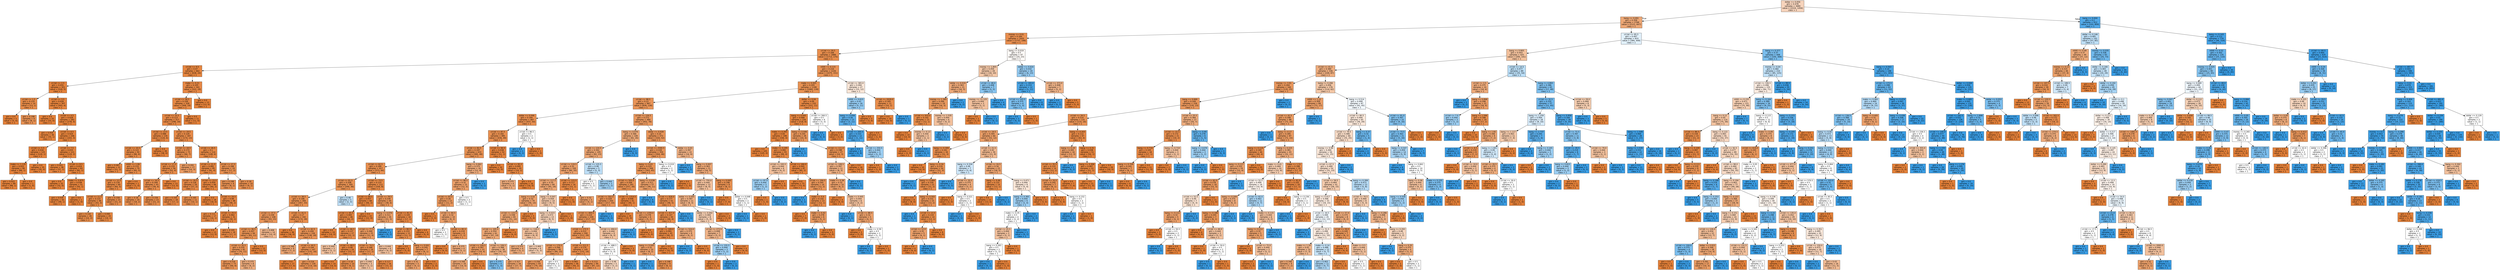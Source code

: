 digraph Tree {
node [shape=box, style="filled", color="black", fontname="helvetica"] ;
edge [fontname="helvetica"] ;
0 [label="dollar <= 0.056\ngini = 0.478\nsamples = 3680\nvalue = [2224, 1456]\nclass = 1", fillcolor="#f6d3bb"] ;
1 [label="bang <= 0.091\ngini = 0.358\nsamples = 2768\nvalue = [2121, 647]\nclass = 1", fillcolor="#eda775"] ;
0 -> 1 [labeldistance=2.5, labelangle=45, headlabel="True"] ;
2 [label="money <= 0.01\ngini = 0.184\nsamples = 1935\nvalue = [1737, 198]\nclass = 1", fillcolor="#e88f50"] ;
1 -> 2 ;
3 [label="crl.tot <= 29.5\ngini = 0.168\nsamples = 1888\nvalue = [1713, 175]\nclass = 1", fillcolor="#e88e4d"] ;
2 -> 3 ;
4 [label="crl.tot <= 9.5\ngini = 0.07\nsamples = 662\nvalue = [638, 24]\nclass = 1", fillcolor="#e68640"] ;
3 -> 4 ;
5 [label="crl.tot <= 2.5\ngini = 0.031\nsamples = 321\nvalue = [316, 5]\nclass = 1", fillcolor="#e5833c"] ;
4 -> 5 ;
6 [label="crl.tot <= 1.5\ngini = 0.133\nsamples = 14\nvalue = [13, 1]\nclass = 1", fillcolor="#e78b48"] ;
5 -> 6 ;
7 [label="gini = 0.0\nsamples = 5\nvalue = [5, 0]\nclass = 1", fillcolor="#e58139"] ;
6 -> 7 ;
8 [label="gini = 0.198\nsamples = 9\nvalue = [8, 1]\nclass = 1", fillcolor="#e89152"] ;
6 -> 8 ;
9 [label="crl.tot <= 3.5\ngini = 0.026\nsamples = 307\nvalue = [303, 4]\nclass = 1", fillcolor="#e5833c"] ;
5 -> 9 ;
10 [label="gini = 0.0\nsamples = 25\nvalue = [25, 0]\nclass = 1", fillcolor="#e58139"] ;
9 -> 10 ;
11 [label="crl.tot <= 4.5\ngini = 0.028\nsamples = 282\nvalue = [278, 4]\nclass = 1", fillcolor="#e5833c"] ;
9 -> 11 ;
12 [label="gini = 0.054\nsamples = 36\nvalue = [35, 1]\nclass = 1", fillcolor="#e6853f"] ;
11 -> 12 ;
13 [label="crl.tot <= 6.5\ngini = 0.024\nsamples = 246\nvalue = [243, 3]\nclass = 1", fillcolor="#e5833b"] ;
11 -> 13 ;
14 [label="crl.tot <= 5.5\ngini = 0.016\nsamples = 125\nvalue = [124, 1]\nclass = 1", fillcolor="#e5823b"] ;
13 -> 14 ;
15 [label="make <= 1.135\ngini = 0.022\nsamples = 90\nvalue = [89, 1]\nclass = 1", fillcolor="#e5823b"] ;
14 -> 15 ;
16 [label="gini = 0.022\nsamples = 89\nvalue = [88, 1]\nclass = 1", fillcolor="#e5823b"] ;
15 -> 16 ;
17 [label="gini = 0.0\nsamples = 1\nvalue = [1, 0]\nclass = 1", fillcolor="#e58139"] ;
15 -> 17 ;
18 [label="gini = 0.0\nsamples = 35\nvalue = [35, 0]\nclass = 1", fillcolor="#e58139"] ;
14 -> 18 ;
19 [label="crl.tot <= 7.5\ngini = 0.033\nsamples = 121\nvalue = [119, 2]\nclass = 1", fillcolor="#e5833c"] ;
13 -> 19 ;
20 [label="gini = 0.051\nsamples = 38\nvalue = [37, 1]\nclass = 1", fillcolor="#e6843e"] ;
19 -> 20 ;
21 [label="crl.tot <= 8.5\ngini = 0.024\nsamples = 83\nvalue = [82, 1]\nclass = 1", fillcolor="#e5833b"] ;
19 -> 21 ;
22 [label="gini = 0.0\nsamples = 32\nvalue = [32, 0]\nclass = 1", fillcolor="#e58139"] ;
21 -> 22 ;
23 [label="make <= 0.875\ngini = 0.038\nsamples = 51\nvalue = [50, 1]\nclass = 1", fillcolor="#e6843d"] ;
21 -> 23 ;
24 [label="gini = 0.039\nsamples = 50\nvalue = [49, 1]\nclass = 1", fillcolor="#e6843d"] ;
23 -> 24 ;
25 [label="gini = 0.0\nsamples = 1\nvalue = [1, 0]\nclass = 1", fillcolor="#e58139"] ;
23 -> 25 ;
26 [label="make <= 0.21\ngini = 0.105\nsamples = 341\nvalue = [322, 19]\nclass = 1", fillcolor="#e78845"] ;
4 -> 26 ;
27 [label="crl.tot <= 28.5\ngini = 0.109\nsamples = 328\nvalue = [309, 19]\nclass = 1", fillcolor="#e78945"] ;
26 -> 27 ;
28 [label="crl.tot <= 15.5\ngini = 0.113\nsamples = 317\nvalue = [298, 19]\nclass = 1", fillcolor="#e78946"] ;
27 -> 28 ;
29 [label="crl.tot <= 13.5\ngini = 0.088\nsamples = 130\nvalue = [124, 6]\nclass = 1", fillcolor="#e68743"] ;
28 -> 29 ;
30 [label="crl.tot <= 10.5\ngini = 0.122\nsamples = 92\nvalue = [86, 6]\nclass = 1", fillcolor="#e78a47"] ;
29 -> 30 ;
31 [label="gini = 0.087\nsamples = 22\nvalue = [21, 1]\nclass = 1", fillcolor="#e68742"] ;
30 -> 31 ;
32 [label="n000 <= 1.06\ngini = 0.133\nsamples = 70\nvalue = [65, 5]\nclass = 1", fillcolor="#e78b48"] ;
30 -> 32 ;
33 [label="crl.tot <= 12.5\ngini = 0.134\nsamples = 69\nvalue = [64, 5]\nclass = 1", fillcolor="#e78b48"] ;
32 -> 33 ;
34 [label="crl.tot <= 11.5\ngini = 0.122\nsamples = 46\nvalue = [43, 3]\nclass = 1", fillcolor="#e78a47"] ;
33 -> 34 ;
35 [label="gini = 0.142\nsamples = 26\nvalue = [24, 2]\nclass = 1", fillcolor="#e78c49"] ;
34 -> 35 ;
36 [label="gini = 0.095\nsamples = 20\nvalue = [19, 1]\nclass = 1", fillcolor="#e68843"] ;
34 -> 36 ;
37 [label="gini = 0.159\nsamples = 23\nvalue = [21, 2]\nclass = 1", fillcolor="#e78d4c"] ;
33 -> 37 ;
38 [label="gini = 0.0\nsamples = 1\nvalue = [1, 0]\nclass = 1", fillcolor="#e58139"] ;
32 -> 38 ;
39 [label="gini = 0.0\nsamples = 38\nvalue = [38, 0]\nclass = 1", fillcolor="#e58139"] ;
29 -> 39 ;
40 [label="crl.tot <= 19.5\ngini = 0.129\nsamples = 187\nvalue = [174, 13]\nclass = 1", fillcolor="#e78a48"] ;
28 -> 40 ;
41 [label="crl.tot <= 18.5\ngini = 0.173\nsamples = 73\nvalue = [66, 7]\nclass = 1", fillcolor="#e88e4e"] ;
40 -> 41 ;
42 [label="crl.tot <= 17.5\ngini = 0.133\nsamples = 56\nvalue = [52, 4]\nclass = 1", fillcolor="#e78b48"] ;
41 -> 42 ;
43 [label="crl.tot <= 16.5\ngini = 0.169\nsamples = 43\nvalue = [39, 4]\nclass = 1", fillcolor="#e88e4d"] ;
42 -> 43 ;
44 [label="gini = 0.18\nsamples = 20\nvalue = [18, 2]\nclass = 1", fillcolor="#e88f4f"] ;
43 -> 44 ;
45 [label="gini = 0.159\nsamples = 23\nvalue = [21, 2]\nclass = 1", fillcolor="#e78d4c"] ;
43 -> 45 ;
46 [label="gini = 0.0\nsamples = 13\nvalue = [13, 0]\nclass = 1", fillcolor="#e58139"] ;
42 -> 46 ;
47 [label="gini = 0.291\nsamples = 17\nvalue = [14, 3]\nclass = 1", fillcolor="#eb9c63"] ;
41 -> 47 ;
48 [label="crl.tot <= 26.5\ngini = 0.1\nsamples = 114\nvalue = [108, 6]\nclass = 1", fillcolor="#e68844"] ;
40 -> 48 ;
49 [label="crl.tot <= 21.5\ngini = 0.081\nsamples = 95\nvalue = [91, 4]\nclass = 1", fillcolor="#e68742"] ;
48 -> 49 ;
50 [label="crl.tot <= 20.5\ngini = 0.128\nsamples = 29\nvalue = [27, 2]\nclass = 1", fillcolor="#e78a48"] ;
49 -> 50 ;
51 [label="gini = 0.105\nsamples = 18\nvalue = [17, 1]\nclass = 1", fillcolor="#e78845"] ;
50 -> 51 ;
52 [label="gini = 0.165\nsamples = 11\nvalue = [10, 1]\nclass = 1", fillcolor="#e88e4d"] ;
50 -> 52 ;
53 [label="crl.tot <= 23.5\ngini = 0.059\nsamples = 66\nvalue = [64, 2]\nclass = 1", fillcolor="#e6853f"] ;
49 -> 53 ;
54 [label="gini = 0.0\nsamples = 18\nvalue = [18, 0]\nclass = 1", fillcolor="#e58139"] ;
53 -> 54 ;
55 [label="crl.tot <= 24.5\ngini = 0.08\nsamples = 48\nvalue = [46, 2]\nclass = 1", fillcolor="#e68642"] ;
53 -> 55 ;
56 [label="gini = 0.111\nsamples = 17\nvalue = [16, 1]\nclass = 1", fillcolor="#e78945"] ;
55 -> 56 ;
57 [label="crl.tot <= 25.5\ngini = 0.062\nsamples = 31\nvalue = [30, 1]\nclass = 1", fillcolor="#e68540"] ;
55 -> 57 ;
58 [label="gini = 0.0\nsamples = 13\nvalue = [13, 0]\nclass = 1", fillcolor="#e58139"] ;
57 -> 58 ;
59 [label="gini = 0.105\nsamples = 18\nvalue = [17, 1]\nclass = 1", fillcolor="#e78845"] ;
57 -> 59 ;
60 [label="crl.tot <= 27.5\ngini = 0.188\nsamples = 19\nvalue = [17, 2]\nclass = 1", fillcolor="#e89050"] ;
48 -> 60 ;
61 [label="gini = 0.198\nsamples = 9\nvalue = [8, 1]\nclass = 1", fillcolor="#e89152"] ;
60 -> 61 ;
62 [label="gini = 0.18\nsamples = 10\nvalue = [9, 1]\nclass = 1", fillcolor="#e88f4f"] ;
60 -> 62 ;
63 [label="gini = 0.0\nsamples = 11\nvalue = [11, 0]\nclass = 1", fillcolor="#e58139"] ;
27 -> 63 ;
64 [label="gini = 0.0\nsamples = 13\nvalue = [13, 0]\nclass = 1", fillcolor="#e58139"] ;
26 -> 64 ;
65 [label="n000 <= 0.115\ngini = 0.216\nsamples = 1226\nvalue = [1075, 151]\nclass = 1", fillcolor="#e99355"] ;
3 -> 65 ;
66 [label="make <= 0.005\ngini = 0.205\nsamples = 1199\nvalue = [1060, 139]\nclass = 1", fillcolor="#e89253"] ;
65 -> 66 ;
67 [label="crl.tot <= 98.5\ngini = 0.23\nsamples = 967\nvalue = [839, 128]\nclass = 1", fillcolor="#e99457"] ;
66 -> 67 ;
68 [label="dollar <= 0.046\ngini = 0.184\nsamples = 487\nvalue = [437, 50]\nclass = 1", fillcolor="#e88f50"] ;
67 -> 68 ;
69 [label="crl.tot <= 87.5\ngini = 0.182\nsamples = 485\nvalue = [436, 49]\nclass = 1", fillcolor="#e88f4f"] ;
68 -> 69 ;
70 [label="crl.tot <= 82.5\ngini = 0.197\nsamples = 433\nvalue = [385, 48]\nclass = 1", fillcolor="#e89152"] ;
69 -> 70 ;
71 [label="crl.tot <= 62.5\ngini = 0.189\nsamples = 417\nvalue = [373, 44]\nclass = 1", fillcolor="#e89050"] ;
70 -> 71 ;
72 [label="crl.tot <= 61.5\ngini = 0.208\nsamples = 305\nvalue = [269, 36]\nclass = 1", fillcolor="#e89253"] ;
71 -> 72 ;
73 [label="crl.tot <= 38.5\ngini = 0.196\nsamples = 300\nvalue = [267, 33]\nclass = 1", fillcolor="#e89151"] ;
72 -> 73 ;
74 [label="crl.tot <= 37.5\ngini = 0.239\nsamples = 108\nvalue = [93, 15]\nclass = 1", fillcolor="#e99559"] ;
73 -> 74 ;
75 [label="crl.tot <= 36.5\ngini = 0.207\nsamples = 94\nvalue = [83, 11]\nclass = 1", fillcolor="#e89253"] ;
74 -> 75 ;
76 [label="crl.tot <= 35.5\ngini = 0.235\nsamples = 81\nvalue = [70, 11]\nclass = 1", fillcolor="#e99558"] ;
75 -> 76 ;
77 [label="gini = 0.216\nsamples = 73\nvalue = [64, 9]\nclass = 1", fillcolor="#e99355"] ;
76 -> 77 ;
78 [label="gini = 0.375\nsamples = 8\nvalue = [6, 2]\nclass = 1", fillcolor="#eeab7b"] ;
76 -> 78 ;
79 [label="gini = 0.0\nsamples = 13\nvalue = [13, 0]\nclass = 1", fillcolor="#e58139"] ;
75 -> 79 ;
80 [label="gini = 0.408\nsamples = 14\nvalue = [10, 4]\nclass = 1", fillcolor="#efb388"] ;
74 -> 80 ;
81 [label="crl.tot <= 41.5\ngini = 0.17\nsamples = 192\nvalue = [174, 18]\nclass = 1", fillcolor="#e88e4d"] ;
73 -> 81 ;
82 [label="gini = 0.0\nsamples = 36\nvalue = [36, 0]\nclass = 1", fillcolor="#e58139"] ;
81 -> 82 ;
83 [label="crl.tot <= 42.5\ngini = 0.204\nsamples = 156\nvalue = [138, 18]\nclass = 1", fillcolor="#e89153"] ;
81 -> 83 ;
84 [label="gini = 0.346\nsamples = 9\nvalue = [7, 2]\nclass = 1", fillcolor="#eca572"] ;
83 -> 84 ;
85 [label="crl.tot <= 44.5\ngini = 0.194\nsamples = 147\nvalue = [131, 16]\nclass = 1", fillcolor="#e89051"] ;
83 -> 85 ;
86 [label="gini = 0.0\nsamples = 17\nvalue = [17, 0]\nclass = 1", fillcolor="#e58139"] ;
85 -> 86 ;
87 [label="gini = 0.216\nsamples = 130\nvalue = [114, 16]\nclass = 1", fillcolor="#e99355"] ;
85 -> 87 ;
88 [label="gini = 0.48\nsamples = 5\nvalue = [2, 3]\nclass = 1", fillcolor="#bddef6"] ;
72 -> 88 ;
89 [label="crl.tot <= 73.5\ngini = 0.133\nsamples = 112\nvalue = [104, 8]\nclass = 1", fillcolor="#e78b48"] ;
71 -> 89 ;
90 [label="crl.tot <= 69.5\ngini = 0.057\nsamples = 68\nvalue = [66, 2]\nclass = 1", fillcolor="#e6853f"] ;
89 -> 90 ;
91 [label="crl.tot <= 65.5\ngini = 0.083\nsamples = 46\nvalue = [44, 2]\nclass = 1", fillcolor="#e68742"] ;
90 -> 91 ;
92 [label="gini = 0.0\nsamples = 19\nvalue = [19, 0]\nclass = 1", fillcolor="#e58139"] ;
91 -> 92 ;
93 [label="crl.tot <= 66.5\ngini = 0.137\nsamples = 27\nvalue = [25, 2]\nclass = 1", fillcolor="#e78b49"] ;
91 -> 93 ;
94 [label="gini = 0.444\nsamples = 3\nvalue = [2, 1]\nclass = 1", fillcolor="#f2c09c"] ;
93 -> 94 ;
95 [label="crl.tot <= 68.5\ngini = 0.08\nsamples = 24\nvalue = [23, 1]\nclass = 1", fillcolor="#e68642"] ;
93 -> 95 ;
96 [label="gini = 0.0\nsamples = 14\nvalue = [14, 0]\nclass = 1", fillcolor="#e58139"] ;
95 -> 96 ;
97 [label="gini = 0.18\nsamples = 10\nvalue = [9, 1]\nclass = 1", fillcolor="#e88f4f"] ;
95 -> 97 ;
98 [label="gini = 0.0\nsamples = 22\nvalue = [22, 0]\nclass = 1", fillcolor="#e58139"] ;
90 -> 98 ;
99 [label="crl.tot <= 78.5\ngini = 0.236\nsamples = 44\nvalue = [38, 6]\nclass = 1", fillcolor="#e99558"] ;
89 -> 99 ;
100 [label="bang <= 0.076\ngini = 0.311\nsamples = 26\nvalue = [21, 5]\nclass = 1", fillcolor="#eb9f68"] ;
99 -> 100 ;
101 [label="crl.tot <= 77.5\ngini = 0.269\nsamples = 25\nvalue = [21, 4]\nclass = 1", fillcolor="#ea995f"] ;
100 -> 101 ;
102 [label="crl.tot <= 74.5\ngini = 0.188\nsamples = 19\nvalue = [17, 2]\nclass = 1", fillcolor="#e89050"] ;
101 -> 102 ;
103 [label="gini = 0.444\nsamples = 3\nvalue = [2, 1]\nclass = 1", fillcolor="#f2c09c"] ;
102 -> 103 ;
104 [label="gini = 0.117\nsamples = 16\nvalue = [15, 1]\nclass = 1", fillcolor="#e78946"] ;
102 -> 104 ;
105 [label="gini = 0.444\nsamples = 6\nvalue = [4, 2]\nclass = 1", fillcolor="#f2c09c"] ;
101 -> 105 ;
106 [label="gini = 0.0\nsamples = 1\nvalue = [0, 1]\nclass = 1", fillcolor="#399de5"] ;
100 -> 106 ;
107 [label="crl.tot <= 81.5\ngini = 0.105\nsamples = 18\nvalue = [17, 1]\nclass = 1", fillcolor="#e78845"] ;
99 -> 107 ;
108 [label="crl.tot <= 80.5\ngini = 0.153\nsamples = 12\nvalue = [11, 1]\nclass = 1", fillcolor="#e78c4b"] ;
107 -> 108 ;
109 [label="gini = 0.0\nsamples = 5\nvalue = [5, 0]\nclass = 1", fillcolor="#e58139"] ;
108 -> 109 ;
110 [label="bang <= 0.041\ngini = 0.245\nsamples = 7\nvalue = [6, 1]\nclass = 1", fillcolor="#e9965a"] ;
108 -> 110 ;
111 [label="gini = 0.32\nsamples = 5\nvalue = [4, 1]\nclass = 1", fillcolor="#eca06a"] ;
110 -> 111 ;
112 [label="gini = 0.0\nsamples = 2\nvalue = [2, 0]\nclass = 1", fillcolor="#e58139"] ;
110 -> 112 ;
113 [label="gini = 0.0\nsamples = 6\nvalue = [6, 0]\nclass = 1", fillcolor="#e58139"] ;
107 -> 113 ;
114 [label="bang <= 0.062\ngini = 0.375\nsamples = 16\nvalue = [12, 4]\nclass = 1", fillcolor="#eeab7b"] ;
70 -> 114 ;
115 [label="crl.tot <= 86.5\ngini = 0.32\nsamples = 15\nvalue = [12, 3]\nclass = 1", fillcolor="#eca06a"] ;
114 -> 115 ;
116 [label="crl.tot <= 83.5\ngini = 0.26\nsamples = 13\nvalue = [11, 2]\nclass = 1", fillcolor="#ea985d"] ;
115 -> 116 ;
117 [label="gini = 0.0\nsamples = 3\nvalue = [3, 0]\nclass = 1", fillcolor="#e58139"] ;
116 -> 117 ;
118 [label="crl.tot <= 84.5\ngini = 0.32\nsamples = 10\nvalue = [8, 2]\nclass = 1", fillcolor="#eca06a"] ;
116 -> 118 ;
119 [label="gini = 0.5\nsamples = 2\nvalue = [1, 1]\nclass = 1", fillcolor="#ffffff"] ;
118 -> 119 ;
120 [label="crl.tot <= 85.5\ngini = 0.219\nsamples = 8\nvalue = [7, 1]\nclass = 1", fillcolor="#e99355"] ;
118 -> 120 ;
121 [label="gini = 0.0\nsamples = 4\nvalue = [4, 0]\nclass = 1", fillcolor="#e58139"] ;
120 -> 121 ;
122 [label="gini = 0.375\nsamples = 4\nvalue = [3, 1]\nclass = 1", fillcolor="#eeab7b"] ;
120 -> 122 ;
123 [label="gini = 0.5\nsamples = 2\nvalue = [1, 1]\nclass = 1", fillcolor="#ffffff"] ;
115 -> 123 ;
124 [label="gini = 0.0\nsamples = 1\nvalue = [0, 1]\nclass = 1", fillcolor="#399de5"] ;
114 -> 124 ;
125 [label="crl.tot <= 94.5\ngini = 0.038\nsamples = 52\nvalue = [51, 1]\nclass = 1", fillcolor="#e6833d"] ;
69 -> 125 ;
126 [label="gini = 0.0\nsamples = 32\nvalue = [32, 0]\nclass = 1", fillcolor="#e58139"] ;
125 -> 126 ;
127 [label="crl.tot <= 95.5\ngini = 0.095\nsamples = 20\nvalue = [19, 1]\nclass = 1", fillcolor="#e68843"] ;
125 -> 127 ;
128 [label="gini = 0.375\nsamples = 4\nvalue = [3, 1]\nclass = 1", fillcolor="#eeab7b"] ;
127 -> 128 ;
129 [label="gini = 0.0\nsamples = 16\nvalue = [16, 0]\nclass = 1", fillcolor="#e58139"] ;
127 -> 129 ;
130 [label="crl.tot <= 96.5\ngini = 0.5\nsamples = 2\nvalue = [1, 1]\nclass = 1", fillcolor="#ffffff"] ;
68 -> 130 ;
131 [label="gini = 0.0\nsamples = 1\nvalue = [0, 1]\nclass = 1", fillcolor="#399de5"] ;
130 -> 131 ;
132 [label="gini = 0.0\nsamples = 1\nvalue = [1, 0]\nclass = 1", fillcolor="#e58139"] ;
130 -> 132 ;
133 [label="crl.tot <= 126.5\ngini = 0.272\nsamples = 480\nvalue = [402, 78]\nclass = 1", fillcolor="#ea995f"] ;
67 -> 133 ;
134 [label="bang <= 0.076\ngini = 0.366\nsamples = 108\nvalue = [82, 26]\nclass = 1", fillcolor="#eda978"] ;
133 -> 134 ;
135 [label="crl.tot <= 124.5\ngini = 0.342\nsamples = 105\nvalue = [82, 23]\nclass = 1", fillcolor="#eca471"] ;
134 -> 135 ;
136 [label="crl.tot <= 119.5\ngini = 0.32\nsamples = 100\nvalue = [80, 20]\nclass = 1", fillcolor="#eca06a"] ;
135 -> 136 ;
137 [label="crl.tot <= 117.5\ngini = 0.35\nsamples = 84\nvalue = [65, 19]\nclass = 1", fillcolor="#eda673"] ;
136 -> 137 ;
138 [label="bang <= 0.02\ngini = 0.32\nsamples = 70\nvalue = [56, 14]\nclass = 1", fillcolor="#eca06a"] ;
137 -> 138 ;
139 [label="crl.tot <= 115.5\ngini = 0.338\nsamples = 65\nvalue = [51, 14]\nclass = 1", fillcolor="#eca46f"] ;
138 -> 139 ;
140 [label="crl.tot <= 105.5\ngini = 0.354\nsamples = 61\nvalue = [47, 14]\nclass = 1", fillcolor="#eda774"] ;
139 -> 140 ;
141 [label="crl.tot <= 104.5\ngini = 0.287\nsamples = 23\nvalue = [19, 4]\nclass = 1", fillcolor="#ea9c63"] ;
140 -> 141 ;
142 [label="gini = 0.346\nsamples = 18\nvalue = [14, 4]\nclass = 1", fillcolor="#eca572"] ;
141 -> 142 ;
143 [label="gini = 0.0\nsamples = 5\nvalue = [5, 0]\nclass = 1", fillcolor="#e58139"] ;
141 -> 143 ;
144 [label="crl.tot <= 106.5\ngini = 0.388\nsamples = 38\nvalue = [28, 10]\nclass = 1", fillcolor="#eeae80"] ;
140 -> 144 ;
145 [label="gini = 0.375\nsamples = 4\nvalue = [1, 3]\nclass = 1", fillcolor="#7bbeee"] ;
144 -> 145 ;
146 [label="gini = 0.327\nsamples = 34\nvalue = [27, 7]\nclass = 1", fillcolor="#eca26c"] ;
144 -> 146 ;
147 [label="gini = 0.0\nsamples = 4\nvalue = [4, 0]\nclass = 1", fillcolor="#e58139"] ;
139 -> 147 ;
148 [label="gini = 0.0\nsamples = 5\nvalue = [5, 0]\nclass = 1", fillcolor="#e58139"] ;
138 -> 148 ;
149 [label="bang <= 0.047\ngini = 0.459\nsamples = 14\nvalue = [9, 5]\nclass = 1", fillcolor="#f3c7a7"] ;
137 -> 149 ;
150 [label="bang <= 0.023\ngini = 0.473\nsamples = 13\nvalue = [8, 5]\nclass = 1", fillcolor="#f5d0b5"] ;
149 -> 150 ;
151 [label="crl.tot <= 118.5\ngini = 0.444\nsamples = 12\nvalue = [8, 4]\nclass = 1", fillcolor="#f2c09c"] ;
150 -> 151 ;
152 [label="gini = 0.375\nsamples = 4\nvalue = [3, 1]\nclass = 1", fillcolor="#eeab7b"] ;
151 -> 152 ;
153 [label="gini = 0.469\nsamples = 8\nvalue = [5, 3]\nclass = 1", fillcolor="#f5cdb0"] ;
151 -> 153 ;
154 [label="gini = 0.0\nsamples = 1\nvalue = [0, 1]\nclass = 1", fillcolor="#399de5"] ;
150 -> 154 ;
155 [label="gini = 0.0\nsamples = 1\nvalue = [1, 0]\nclass = 1", fillcolor="#e58139"] ;
149 -> 155 ;
156 [label="crl.tot <= 123.5\ngini = 0.117\nsamples = 16\nvalue = [15, 1]\nclass = 1", fillcolor="#e78946"] ;
136 -> 156 ;
157 [label="gini = 0.0\nsamples = 11\nvalue = [11, 0]\nclass = 1", fillcolor="#e58139"] ;
156 -> 157 ;
158 [label="gini = 0.32\nsamples = 5\nvalue = [4, 1]\nclass = 1", fillcolor="#eca06a"] ;
156 -> 158 ;
159 [label="crl.tot <= 125.5\ngini = 0.48\nsamples = 5\nvalue = [2, 3]\nclass = 1", fillcolor="#bddef6"] ;
135 -> 159 ;
160 [label="gini = 0.5\nsamples = 2\nvalue = [1, 1]\nclass = 1", fillcolor="#ffffff"] ;
159 -> 160 ;
161 [label="gini = 0.444\nsamples = 3\nvalue = [1, 2]\nclass = 1", fillcolor="#9ccef2"] ;
159 -> 161 ;
162 [label="gini = 0.0\nsamples = 3\nvalue = [0, 3]\nclass = 1", fillcolor="#399de5"] ;
134 -> 162 ;
163 [label="dollar <= 0.028\ngini = 0.24\nsamples = 372\nvalue = [320, 52]\nclass = 1", fillcolor="#e99559"] ;
133 -> 163 ;
164 [label="crl.tot <= 2590.5\ngini = 0.228\nsamples = 350\nvalue = [304, 46]\nclass = 1", fillcolor="#e99457"] ;
163 -> 164 ;
165 [label="bang <= 0.03\ngini = 0.225\nsamples = 348\nvalue = [303, 45]\nclass = 1", fillcolor="#e99456"] ;
164 -> 165 ;
166 [label="crl.tot <= 505.0\ngini = 0.206\nsamples = 291\nvalue = [257, 34]\nclass = 1", fillcolor="#e89253"] ;
165 -> 166 ;
167 [label="crl.tot <= 502.0\ngini = 0.229\nsamples = 250\nvalue = [217, 33]\nclass = 1", fillcolor="#e99457"] ;
166 -> 167 ;
168 [label="crl.tot <= 469.0\ngini = 0.224\nsamples = 249\nvalue = [217, 32]\nclass = 1", fillcolor="#e99456"] ;
167 -> 168 ;
169 [label="crl.tot <= 172.5\ngini = 0.212\nsamples = 240\nvalue = [211, 29]\nclass = 1", fillcolor="#e99254"] ;
168 -> 169 ;
170 [label="crl.tot <= 170.5\ngini = 0.266\nsamples = 95\nvalue = [80, 15]\nclass = 1", fillcolor="#ea995e"] ;
169 -> 170 ;
171 [label="gini = 0.256\nsamples = 93\nvalue = [79, 14]\nclass = 1", fillcolor="#ea975c"] ;
170 -> 171 ;
172 [label="gini = 0.5\nsamples = 2\nvalue = [1, 1]\nclass = 1", fillcolor="#ffffff"] ;
170 -> 172 ;
173 [label="crl.tot <= 211.5\ngini = 0.174\nsamples = 145\nvalue = [131, 14]\nclass = 1", fillcolor="#e88e4e"] ;
169 -> 173 ;
174 [label="gini = 0.083\nsamples = 46\nvalue = [44, 2]\nclass = 1", fillcolor="#e68742"] ;
173 -> 174 ;
175 [label="gini = 0.213\nsamples = 99\nvalue = [87, 12]\nclass = 1", fillcolor="#e99254"] ;
173 -> 175 ;
176 [label="crl.tot <= 494.0\ngini = 0.444\nsamples = 9\nvalue = [6, 3]\nclass = 1", fillcolor="#f2c09c"] ;
168 -> 176 ;
177 [label="crl.tot <= 488.5\ngini = 0.5\nsamples = 6\nvalue = [3, 3]\nclass = 1", fillcolor="#ffffff"] ;
176 -> 177 ;
178 [label="gini = 0.48\nsamples = 5\nvalue = [3, 2]\nclass = 1", fillcolor="#f6d5bd"] ;
177 -> 178 ;
179 [label="gini = 0.0\nsamples = 1\nvalue = [0, 1]\nclass = 1", fillcolor="#399de5"] ;
177 -> 179 ;
180 [label="gini = 0.0\nsamples = 3\nvalue = [3, 0]\nclass = 1", fillcolor="#e58139"] ;
176 -> 180 ;
181 [label="gini = 0.0\nsamples = 1\nvalue = [0, 1]\nclass = 1", fillcolor="#399de5"] ;
167 -> 181 ;
182 [label="crl.tot <= 1314.5\ngini = 0.048\nsamples = 41\nvalue = [40, 1]\nclass = 1", fillcolor="#e6843e"] ;
166 -> 182 ;
183 [label="gini = 0.0\nsamples = 35\nvalue = [35, 0]\nclass = 1", fillcolor="#e58139"] ;
182 -> 183 ;
184 [label="crl.tot <= 1359.0\ngini = 0.278\nsamples = 6\nvalue = [5, 1]\nclass = 1", fillcolor="#ea9a61"] ;
182 -> 184 ;
185 [label="gini = 0.0\nsamples = 1\nvalue = [0, 1]\nclass = 1", fillcolor="#399de5"] ;
184 -> 185 ;
186 [label="gini = 0.0\nsamples = 5\nvalue = [5, 0]\nclass = 1", fillcolor="#e58139"] ;
184 -> 186 ;
187 [label="bang <= 0.038\ngini = 0.311\nsamples = 57\nvalue = [46, 11]\nclass = 1", fillcolor="#eb9f68"] ;
165 -> 187 ;
188 [label="gini = 0.0\nsamples = 6\nvalue = [0, 6]\nclass = 1", fillcolor="#399de5"] ;
187 -> 188 ;
189 [label="crl.tot <= 828.0\ngini = 0.177\nsamples = 51\nvalue = [46, 5]\nclass = 1", fillcolor="#e88f4f"] ;
187 -> 189 ;
190 [label="crl.tot <= 427.0\ngini = 0.147\nsamples = 50\nvalue = [46, 4]\nclass = 1", fillcolor="#e78c4a"] ;
189 -> 190 ;
191 [label="crl.tot <= 169.0\ngini = 0.091\nsamples = 42\nvalue = [40, 2]\nclass = 1", fillcolor="#e68743"] ;
190 -> 191 ;
192 [label="bang <= 0.045\ngini = 0.32\nsamples = 10\nvalue = [8, 2]\nclass = 1", fillcolor="#eca06a"] ;
191 -> 192 ;
193 [label="gini = 0.0\nsamples = 1\nvalue = [0, 1]\nclass = 1", fillcolor="#399de5"] ;
192 -> 193 ;
194 [label="gini = 0.198\nsamples = 9\nvalue = [8, 1]\nclass = 1", fillcolor="#e89152"] ;
192 -> 194 ;
195 [label="gini = 0.0\nsamples = 32\nvalue = [32, 0]\nclass = 1", fillcolor="#e58139"] ;
191 -> 195 ;
196 [label="crl.tot <= 524.0\ngini = 0.375\nsamples = 8\nvalue = [6, 2]\nclass = 1", fillcolor="#eeab7b"] ;
190 -> 196 ;
197 [label="gini = 0.0\nsamples = 2\nvalue = [0, 2]\nclass = 1", fillcolor="#399de5"] ;
196 -> 197 ;
198 [label="gini = 0.0\nsamples = 6\nvalue = [6, 0]\nclass = 1", fillcolor="#e58139"] ;
196 -> 198 ;
199 [label="gini = 0.0\nsamples = 1\nvalue = [0, 1]\nclass = 1", fillcolor="#399de5"] ;
189 -> 199 ;
200 [label="bang <= 0.019\ngini = 0.5\nsamples = 2\nvalue = [1, 1]\nclass = 1", fillcolor="#ffffff"] ;
164 -> 200 ;
201 [label="gini = 0.0\nsamples = 1\nvalue = [0, 1]\nclass = 1", fillcolor="#399de5"] ;
200 -> 201 ;
202 [label="gini = 0.0\nsamples = 1\nvalue = [1, 0]\nclass = 1", fillcolor="#e58139"] ;
200 -> 202 ;
203 [label="dollar <= 0.03\ngini = 0.397\nsamples = 22\nvalue = [16, 6]\nclass = 1", fillcolor="#efb083"] ;
163 -> 203 ;
204 [label="gini = 0.0\nsamples = 1\nvalue = [0, 1]\nclass = 1", fillcolor="#399de5"] ;
203 -> 204 ;
205 [label="bang <= 0.007\ngini = 0.363\nsamples = 21\nvalue = [16, 5]\nclass = 1", fillcolor="#eda877"] ;
203 -> 205 ;
206 [label="crl.tot <= 750.0\ngini = 0.444\nsamples = 12\nvalue = [8, 4]\nclass = 1", fillcolor="#f2c09c"] ;
205 -> 206 ;
207 [label="dollar <= 0.045\ngini = 0.397\nsamples = 11\nvalue = [8, 3]\nclass = 1", fillcolor="#efb083"] ;
206 -> 207 ;
208 [label="dollar <= 0.042\ngini = 0.469\nsamples = 8\nvalue = [5, 3]\nclass = 1", fillcolor="#f5cdb0"] ;
207 -> 208 ;
209 [label="crl.tot <= 273.5\ngini = 0.408\nsamples = 7\nvalue = [5, 2]\nclass = 1", fillcolor="#efb388"] ;
208 -> 209 ;
210 [label="crl.tot <= 155.5\ngini = 0.444\nsamples = 3\nvalue = [1, 2]\nclass = 1", fillcolor="#9ccef2"] ;
209 -> 210 ;
211 [label="gini = 0.0\nsamples = 1\nvalue = [1, 0]\nclass = 1", fillcolor="#e58139"] ;
210 -> 211 ;
212 [label="gini = 0.0\nsamples = 2\nvalue = [0, 2]\nclass = 1", fillcolor="#399de5"] ;
210 -> 212 ;
213 [label="gini = 0.0\nsamples = 4\nvalue = [4, 0]\nclass = 1", fillcolor="#e58139"] ;
209 -> 213 ;
214 [label="gini = 0.0\nsamples = 1\nvalue = [0, 1]\nclass = 1", fillcolor="#399de5"] ;
208 -> 214 ;
215 [label="gini = 0.0\nsamples = 3\nvalue = [3, 0]\nclass = 1", fillcolor="#e58139"] ;
207 -> 215 ;
216 [label="gini = 0.0\nsamples = 1\nvalue = [0, 1]\nclass = 1", fillcolor="#399de5"] ;
206 -> 216 ;
217 [label="bang <= 0.045\ngini = 0.198\nsamples = 9\nvalue = [8, 1]\nclass = 1", fillcolor="#e89152"] ;
205 -> 217 ;
218 [label="gini = 0.0\nsamples = 7\nvalue = [7, 0]\nclass = 1", fillcolor="#e58139"] ;
217 -> 218 ;
219 [label="dollar <= 0.048\ngini = 0.5\nsamples = 2\nvalue = [1, 1]\nclass = 1", fillcolor="#ffffff"] ;
217 -> 219 ;
220 [label="gini = 0.0\nsamples = 1\nvalue = [0, 1]\nclass = 1", fillcolor="#399de5"] ;
219 -> 220 ;
221 [label="gini = 0.0\nsamples = 1\nvalue = [1, 0]\nclass = 1", fillcolor="#e58139"] ;
219 -> 221 ;
222 [label="dollar <= 0.04\ngini = 0.09\nsamples = 232\nvalue = [221, 11]\nclass = 1", fillcolor="#e68743"] ;
66 -> 222 ;
223 [label="bang <= 0.045\ngini = 0.068\nsamples = 226\nvalue = [218, 8]\nclass = 1", fillcolor="#e68640"] ;
222 -> 223 ;
224 [label="make <= 0.265\ngini = 0.04\nsamples = 198\nvalue = [194, 4]\nclass = 1", fillcolor="#e6843d"] ;
223 -> 224 ;
225 [label="gini = 0.0\nsamples = 105\nvalue = [105, 0]\nclass = 1", fillcolor="#e58139"] ;
224 -> 225 ;
226 [label="make <= 0.295\ngini = 0.082\nsamples = 93\nvalue = [89, 4]\nclass = 1", fillcolor="#e68742"] ;
224 -> 226 ;
227 [label="crl.tot <= 193.5\ngini = 0.444\nsamples = 6\nvalue = [4, 2]\nclass = 1", fillcolor="#f2c09c"] ;
226 -> 227 ;
228 [label="crl.tot <= 87.0\ngini = 0.444\nsamples = 3\nvalue = [1, 2]\nclass = 1", fillcolor="#9ccef2"] ;
227 -> 228 ;
229 [label="gini = 0.0\nsamples = 1\nvalue = [1, 0]\nclass = 1", fillcolor="#e58139"] ;
228 -> 229 ;
230 [label="gini = 0.0\nsamples = 2\nvalue = [0, 2]\nclass = 1", fillcolor="#399de5"] ;
228 -> 230 ;
231 [label="gini = 0.0\nsamples = 3\nvalue = [3, 0]\nclass = 1", fillcolor="#e58139"] ;
227 -> 231 ;
232 [label="crl.tot <= 184.0\ngini = 0.045\nsamples = 87\nvalue = [85, 2]\nclass = 1", fillcolor="#e6843e"] ;
226 -> 232 ;
233 [label="gini = 0.0\nsamples = 73\nvalue = [73, 0]\nclass = 1", fillcolor="#e58139"] ;
232 -> 233 ;
234 [label="crl.tot <= 194.5\ngini = 0.245\nsamples = 14\nvalue = [12, 2]\nclass = 1", fillcolor="#e9965a"] ;
232 -> 234 ;
235 [label="gini = 0.0\nsamples = 1\nvalue = [0, 1]\nclass = 1", fillcolor="#399de5"] ;
234 -> 235 ;
236 [label="make <= 0.4\ngini = 0.142\nsamples = 13\nvalue = [12, 1]\nclass = 1", fillcolor="#e78c49"] ;
234 -> 236 ;
237 [label="gini = 0.0\nsamples = 7\nvalue = [7, 0]\nclass = 1", fillcolor="#e58139"] ;
236 -> 237 ;
238 [label="make <= 0.42\ngini = 0.278\nsamples = 6\nvalue = [5, 1]\nclass = 1", fillcolor="#ea9a61"] ;
236 -> 238 ;
239 [label="gini = 0.0\nsamples = 1\nvalue = [0, 1]\nclass = 1", fillcolor="#399de5"] ;
238 -> 239 ;
240 [label="gini = 0.0\nsamples = 5\nvalue = [5, 0]\nclass = 1", fillcolor="#e58139"] ;
238 -> 240 ;
241 [label="bang <= 0.046\ngini = 0.245\nsamples = 28\nvalue = [24, 4]\nclass = 1", fillcolor="#e9965a"] ;
223 -> 241 ;
242 [label="gini = 0.0\nsamples = 1\nvalue = [0, 1]\nclass = 1", fillcolor="#399de5"] ;
241 -> 242 ;
243 [label="crl.tot <= 111.0\ngini = 0.198\nsamples = 27\nvalue = [24, 3]\nclass = 1", fillcolor="#e89152"] ;
241 -> 243 ;
244 [label="crl.tot <= 108.5\ngini = 0.397\nsamples = 11\nvalue = [8, 3]\nclass = 1", fillcolor="#efb083"] ;
243 -> 244 ;
245 [label="make <= 0.38\ngini = 0.32\nsamples = 10\nvalue = [8, 2]\nclass = 1", fillcolor="#eca06a"] ;
244 -> 245 ;
246 [label="gini = 0.0\nsamples = 4\nvalue = [4, 0]\nclass = 1", fillcolor="#e58139"] ;
245 -> 246 ;
247 [label="make <= 0.445\ngini = 0.444\nsamples = 6\nvalue = [4, 2]\nclass = 1", fillcolor="#f2c09c"] ;
245 -> 247 ;
248 [label="gini = 0.0\nsamples = 1\nvalue = [0, 1]\nclass = 1", fillcolor="#399de5"] ;
247 -> 248 ;
249 [label="crl.tot <= 88.5\ngini = 0.32\nsamples = 5\nvalue = [4, 1]\nclass = 1", fillcolor="#eca06a"] ;
247 -> 249 ;
250 [label="gini = 0.0\nsamples = 3\nvalue = [3, 0]\nclass = 1", fillcolor="#e58139"] ;
249 -> 250 ;
251 [label="make <= 0.59\ngini = 0.5\nsamples = 2\nvalue = [1, 1]\nclass = 1", fillcolor="#ffffff"] ;
249 -> 251 ;
252 [label="gini = 0.0\nsamples = 1\nvalue = [0, 1]\nclass = 1", fillcolor="#399de5"] ;
251 -> 252 ;
253 [label="gini = 0.0\nsamples = 1\nvalue = [1, 0]\nclass = 1", fillcolor="#e58139"] ;
251 -> 253 ;
254 [label="gini = 0.0\nsamples = 1\nvalue = [0, 1]\nclass = 1", fillcolor="#399de5"] ;
244 -> 254 ;
255 [label="gini = 0.0\nsamples = 16\nvalue = [16, 0]\nclass = 1", fillcolor="#e58139"] ;
243 -> 255 ;
256 [label="crl.tot <= 260.5\ngini = 0.5\nsamples = 6\nvalue = [3, 3]\nclass = 1", fillcolor="#ffffff"] ;
222 -> 256 ;
257 [label="gini = 0.0\nsamples = 3\nvalue = [0, 3]\nclass = 1", fillcolor="#399de5"] ;
256 -> 257 ;
258 [label="gini = 0.0\nsamples = 3\nvalue = [3, 0]\nclass = 1", fillcolor="#e58139"] ;
256 -> 258 ;
259 [label="crl.tot <= 365.0\ngini = 0.494\nsamples = 27\nvalue = [15, 12]\nclass = 1", fillcolor="#fae6d7"] ;
65 -> 259 ;
260 [label="n000 <= 0.615\ngini = 0.43\nsamples = 16\nvalue = [5, 11]\nclass = 1", fillcolor="#93caf1"] ;
259 -> 260 ;
261 [label="bang <= 0.056\ngini = 0.26\nsamples = 13\nvalue = [2, 11]\nclass = 1", fillcolor="#5dafea"] ;
260 -> 261 ;
262 [label="crl.tot <= 205.5\ngini = 0.153\nsamples = 12\nvalue = [1, 11]\nclass = 1", fillcolor="#4ba6e7"] ;
261 -> 262 ;
263 [label="gini = 0.0\nsamples = 9\nvalue = [0, 9]\nclass = 1", fillcolor="#399de5"] ;
262 -> 263 ;
264 [label="crl.tot <= 250.5\ngini = 0.444\nsamples = 3\nvalue = [1, 2]\nclass = 1", fillcolor="#9ccef2"] ;
262 -> 264 ;
265 [label="gini = 0.0\nsamples = 1\nvalue = [1, 0]\nclass = 1", fillcolor="#e58139"] ;
264 -> 265 ;
266 [label="gini = 0.0\nsamples = 2\nvalue = [0, 2]\nclass = 1", fillcolor="#399de5"] ;
264 -> 266 ;
267 [label="gini = 0.0\nsamples = 1\nvalue = [1, 0]\nclass = 1", fillcolor="#e58139"] ;
261 -> 267 ;
268 [label="gini = 0.0\nsamples = 3\nvalue = [3, 0]\nclass = 1", fillcolor="#e58139"] ;
260 -> 268 ;
269 [label="crl.tot <= 2029.0\ngini = 0.165\nsamples = 11\nvalue = [10, 1]\nclass = 1", fillcolor="#e88e4d"] ;
259 -> 269 ;
270 [label="gini = 0.0\nsamples = 10\nvalue = [10, 0]\nclass = 1", fillcolor="#e58139"] ;
269 -> 270 ;
271 [label="gini = 0.0\nsamples = 1\nvalue = [0, 1]\nclass = 1", fillcolor="#399de5"] ;
269 -> 271 ;
272 [label="bang <= 0.019\ngini = 0.5\nsamples = 47\nvalue = [24, 23]\nclass = 1", fillcolor="#fefaf7"] ;
2 -> 272 ;
273 [label="money <= 1.805\ngini = 0.459\nsamples = 28\nvalue = [18, 10]\nclass = 1", fillcolor="#f3c7a7"] ;
272 -> 273 ;
274 [label="dollar <= 0.019\ngini = 0.363\nsamples = 21\nvalue = [16, 5]\nclass = 1", fillcolor="#eda877"] ;
273 -> 274 ;
275 [label="money <= 1.365\ngini = 0.266\nsamples = 19\nvalue = [16, 3]\nclass = 1", fillcolor="#ea995e"] ;
274 -> 275 ;
276 [label="crl.tot <= 933.0\ngini = 0.142\nsamples = 13\nvalue = [12, 1]\nclass = 1", fillcolor="#e78c49"] ;
275 -> 276 ;
277 [label="gini = 0.0\nsamples = 10\nvalue = [10, 0]\nclass = 1", fillcolor="#e58139"] ;
276 -> 277 ;
278 [label="money <= 0.13\ngini = 0.444\nsamples = 3\nvalue = [2, 1]\nclass = 1", fillcolor="#f2c09c"] ;
276 -> 278 ;
279 [label="gini = 0.0\nsamples = 2\nvalue = [2, 0]\nclass = 1", fillcolor="#e58139"] ;
278 -> 279 ;
280 [label="gini = 0.0\nsamples = 1\nvalue = [0, 1]\nclass = 1", fillcolor="#399de5"] ;
278 -> 280 ;
281 [label="money <= 1.535\ngini = 0.444\nsamples = 6\nvalue = [4, 2]\nclass = 1", fillcolor="#f2c09c"] ;
275 -> 281 ;
282 [label="gini = 0.0\nsamples = 2\nvalue = [0, 2]\nclass = 1", fillcolor="#399de5"] ;
281 -> 282 ;
283 [label="gini = 0.0\nsamples = 4\nvalue = [4, 0]\nclass = 1", fillcolor="#e58139"] ;
281 -> 283 ;
284 [label="gini = 0.0\nsamples = 2\nvalue = [0, 2]\nclass = 1", fillcolor="#399de5"] ;
274 -> 284 ;
285 [label="crl.tot <= 48.0\ngini = 0.408\nsamples = 7\nvalue = [2, 5]\nclass = 1", fillcolor="#88c4ef"] ;
273 -> 285 ;
286 [label="money <= 11.125\ngini = 0.444\nsamples = 3\nvalue = [2, 1]\nclass = 1", fillcolor="#f2c09c"] ;
285 -> 286 ;
287 [label="gini = 0.0\nsamples = 2\nvalue = [2, 0]\nclass = 1", fillcolor="#e58139"] ;
286 -> 287 ;
288 [label="gini = 0.0\nsamples = 1\nvalue = [0, 1]\nclass = 1", fillcolor="#399de5"] ;
286 -> 288 ;
289 [label="gini = 0.0\nsamples = 4\nvalue = [0, 4]\nclass = 1", fillcolor="#399de5"] ;
285 -> 289 ;
290 [label="dollar <= 0.024\ngini = 0.432\nsamples = 19\nvalue = [6, 13]\nclass = 1", fillcolor="#94caf1"] ;
272 -> 290 ;
291 [label="crl.tot <= 183.0\ngini = 0.153\nsamples = 12\nvalue = [1, 11]\nclass = 1", fillcolor="#4ba6e7"] ;
290 -> 291 ;
292 [label="crl.tot <= 143.5\ngini = 0.375\nsamples = 4\nvalue = [1, 3]\nclass = 1", fillcolor="#7bbeee"] ;
291 -> 292 ;
293 [label="gini = 0.0\nsamples = 3\nvalue = [0, 3]\nclass = 1", fillcolor="#399de5"] ;
292 -> 293 ;
294 [label="gini = 0.0\nsamples = 1\nvalue = [1, 0]\nclass = 1", fillcolor="#e58139"] ;
292 -> 294 ;
295 [label="gini = 0.0\nsamples = 8\nvalue = [0, 8]\nclass = 1", fillcolor="#399de5"] ;
291 -> 295 ;
296 [label="crl.tot <= 373.0\ngini = 0.408\nsamples = 7\nvalue = [5, 2]\nclass = 1", fillcolor="#efb388"] ;
290 -> 296 ;
297 [label="gini = 0.0\nsamples = 2\nvalue = [0, 2]\nclass = 1", fillcolor="#399de5"] ;
296 -> 297 ;
298 [label="gini = 0.0\nsamples = 5\nvalue = [5, 0]\nclass = 1", fillcolor="#e58139"] ;
296 -> 298 ;
299 [label="crl.tot <= 85.5\ngini = 0.497\nsamples = 833\nvalue = [384, 449]\nclass = 1", fillcolor="#e2f1fb"] ;
1 -> 299 ;
300 [label="bang <= 0.805\ngini = 0.443\nsamples = 425\nvalue = [284, 141]\nclass = 1", fillcolor="#f2c09b"] ;
299 -> 300 ;
301 [label="crl.tot <= 41.5\ngini = 0.384\nsamples = 336\nvalue = [249, 87]\nclass = 1", fillcolor="#eead7e"] ;
300 -> 301 ;
302 [label="money <= 3.91\ngini = 0.264\nsamples = 160\nvalue = [135, 25]\nclass = 1", fillcolor="#ea985e"] ;
301 -> 302 ;
303 [label="bang <= 0.669\ngini = 0.249\nsamples = 158\nvalue = [135, 23]\nclass = 1", fillcolor="#e9965b"] ;
302 -> 303 ;
304 [label="crl.tot <= 26.5\ngini = 0.214\nsamples = 131\nvalue = [115, 16]\nclass = 1", fillcolor="#e99355"] ;
303 -> 304 ;
305 [label="crl.tot <= 19.5\ngini = 0.305\nsamples = 64\nvalue = [52, 12]\nclass = 1", fillcolor="#eb9e67"] ;
304 -> 305 ;
306 [label="bang <= 0.309\ngini = 0.161\nsamples = 34\nvalue = [31, 3]\nclass = 1", fillcolor="#e88d4c"] ;
305 -> 306 ;
307 [label="gini = 0.0\nsamples = 10\nvalue = [10, 0]\nclass = 1", fillcolor="#e58139"] ;
306 -> 307 ;
308 [label="bang <= 0.34\ngini = 0.219\nsamples = 24\nvalue = [21, 3]\nclass = 1", fillcolor="#e99355"] ;
306 -> 308 ;
309 [label="gini = 0.0\nsamples = 1\nvalue = [0, 1]\nclass = 1", fillcolor="#399de5"] ;
308 -> 309 ;
310 [label="bang <= 0.484\ngini = 0.159\nsamples = 23\nvalue = [21, 2]\nclass = 1", fillcolor="#e78d4c"] ;
308 -> 310 ;
311 [label="gini = 0.0\nsamples = 8\nvalue = [8, 0]\nclass = 1", fillcolor="#e58139"] ;
310 -> 311 ;
312 [label="bang <= 0.502\ngini = 0.231\nsamples = 15\nvalue = [13, 2]\nclass = 1", fillcolor="#e99457"] ;
310 -> 312 ;
313 [label="gini = 0.0\nsamples = 1\nvalue = [0, 1]\nclass = 1", fillcolor="#399de5"] ;
312 -> 313 ;
314 [label="crl.tot <= 13.5\ngini = 0.133\nsamples = 14\nvalue = [13, 1]\nclass = 1", fillcolor="#e78b48"] ;
312 -> 314 ;
315 [label="crl.tot <= 12.0\ngini = 0.32\nsamples = 5\nvalue = [4, 1]\nclass = 1", fillcolor="#eca06a"] ;
314 -> 315 ;
316 [label="gini = 0.0\nsamples = 4\nvalue = [4, 0]\nclass = 1", fillcolor="#e58139"] ;
315 -> 316 ;
317 [label="gini = 0.0\nsamples = 1\nvalue = [0, 1]\nclass = 1", fillcolor="#399de5"] ;
315 -> 317 ;
318 [label="gini = 0.0\nsamples = 9\nvalue = [9, 0]\nclass = 1", fillcolor="#e58139"] ;
314 -> 318 ;
319 [label="crl.tot <= 21.5\ngini = 0.42\nsamples = 30\nvalue = [21, 9]\nclass = 1", fillcolor="#f0b78e"] ;
305 -> 319 ;
320 [label="bang <= 0.334\ngini = 0.49\nsamples = 7\nvalue = [3, 4]\nclass = 1", fillcolor="#cee6f8"] ;
319 -> 320 ;
321 [label="gini = 0.0\nsamples = 3\nvalue = [0, 3]\nclass = 1", fillcolor="#399de5"] ;
320 -> 321 ;
322 [label="crl.tot <= 20.5\ngini = 0.375\nsamples = 4\nvalue = [3, 1]\nclass = 1", fillcolor="#eeab7b"] ;
320 -> 322 ;
323 [label="gini = 0.0\nsamples = 2\nvalue = [2, 0]\nclass = 1", fillcolor="#e58139"] ;
322 -> 323 ;
324 [label="bang <= 0.521\ngini = 0.5\nsamples = 2\nvalue = [1, 1]\nclass = 1", fillcolor="#ffffff"] ;
322 -> 324 ;
325 [label="gini = 0.0\nsamples = 1\nvalue = [0, 1]\nclass = 1", fillcolor="#399de5"] ;
324 -> 325 ;
326 [label="gini = 0.0\nsamples = 1\nvalue = [1, 0]\nclass = 1", fillcolor="#e58139"] ;
324 -> 326 ;
327 [label="crl.tot <= 24.5\ngini = 0.34\nsamples = 23\nvalue = [18, 5]\nclass = 1", fillcolor="#eca470"] ;
319 -> 327 ;
328 [label="bang <= 0.46\ngini = 0.133\nsamples = 14\nvalue = [13, 1]\nclass = 1", fillcolor="#e78b48"] ;
327 -> 328 ;
329 [label="gini = 0.0\nsamples = 13\nvalue = [13, 0]\nclass = 1", fillcolor="#e58139"] ;
328 -> 329 ;
330 [label="gini = 0.0\nsamples = 1\nvalue = [0, 1]\nclass = 1", fillcolor="#399de5"] ;
328 -> 330 ;
331 [label="bang <= 0.471\ngini = 0.494\nsamples = 9\nvalue = [5, 4]\nclass = 1", fillcolor="#fae6d7"] ;
327 -> 331 ;
332 [label="bang <= 0.365\ngini = 0.444\nsamples = 6\nvalue = [2, 4]\nclass = 1", fillcolor="#9ccef2"] ;
331 -> 332 ;
333 [label="make <= 0.35\ngini = 0.5\nsamples = 4\nvalue = [2, 2]\nclass = 1", fillcolor="#ffffff"] ;
332 -> 333 ;
334 [label="crl.tot <= 25.5\ngini = 0.444\nsamples = 3\nvalue = [2, 1]\nclass = 1", fillcolor="#f2c09c"] ;
333 -> 334 ;
335 [label="bang <= 0.283\ngini = 0.5\nsamples = 2\nvalue = [1, 1]\nclass = 1", fillcolor="#ffffff"] ;
334 -> 335 ;
336 [label="gini = 0.0\nsamples = 1\nvalue = [0, 1]\nclass = 1", fillcolor="#399de5"] ;
335 -> 336 ;
337 [label="gini = 0.0\nsamples = 1\nvalue = [1, 0]\nclass = 1", fillcolor="#e58139"] ;
335 -> 337 ;
338 [label="gini = 0.0\nsamples = 1\nvalue = [1, 0]\nclass = 1", fillcolor="#e58139"] ;
334 -> 338 ;
339 [label="gini = 0.0\nsamples = 1\nvalue = [0, 1]\nclass = 1", fillcolor="#399de5"] ;
333 -> 339 ;
340 [label="gini = 0.0\nsamples = 2\nvalue = [0, 2]\nclass = 1", fillcolor="#399de5"] ;
332 -> 340 ;
341 [label="gini = 0.0\nsamples = 3\nvalue = [3, 0]\nclass = 1", fillcolor="#e58139"] ;
331 -> 341 ;
342 [label="bang <= 0.203\ngini = 0.112\nsamples = 67\nvalue = [63, 4]\nclass = 1", fillcolor="#e78946"] ;
304 -> 342 ;
343 [label="bang <= 0.19\ngini = 0.305\nsamples = 16\nvalue = [13, 3]\nclass = 1", fillcolor="#eb9e67"] ;
342 -> 343 ;
344 [label="crl.tot <= 35.5\ngini = 0.133\nsamples = 14\nvalue = [13, 1]\nclass = 1", fillcolor="#e78b48"] ;
343 -> 344 ;
345 [label="crl.tot <= 33.5\ngini = 0.245\nsamples = 7\nvalue = [6, 1]\nclass = 1", fillcolor="#e9965a"] ;
344 -> 345 ;
346 [label="gini = 0.0\nsamples = 5\nvalue = [5, 0]\nclass = 1", fillcolor="#e58139"] ;
345 -> 346 ;
347 [label="bang <= 0.152\ngini = 0.5\nsamples = 2\nvalue = [1, 1]\nclass = 1", fillcolor="#ffffff"] ;
345 -> 347 ;
348 [label="gini = 0.0\nsamples = 1\nvalue = [0, 1]\nclass = 1", fillcolor="#399de5"] ;
347 -> 348 ;
349 [label="gini = 0.0\nsamples = 1\nvalue = [1, 0]\nclass = 1", fillcolor="#e58139"] ;
347 -> 349 ;
350 [label="gini = 0.0\nsamples = 7\nvalue = [7, 0]\nclass = 1", fillcolor="#e58139"] ;
344 -> 350 ;
351 [label="gini = 0.0\nsamples = 2\nvalue = [0, 2]\nclass = 1", fillcolor="#399de5"] ;
343 -> 351 ;
352 [label="bang <= 0.31\ngini = 0.038\nsamples = 51\nvalue = [50, 1]\nclass = 1", fillcolor="#e6843d"] ;
342 -> 352 ;
353 [label="bang <= 0.306\ngini = 0.087\nsamples = 22\nvalue = [21, 1]\nclass = 1", fillcolor="#e68742"] ;
352 -> 353 ;
354 [label="gini = 0.0\nsamples = 21\nvalue = [21, 0]\nclass = 1", fillcolor="#e58139"] ;
353 -> 354 ;
355 [label="gini = 0.0\nsamples = 1\nvalue = [0, 1]\nclass = 1", fillcolor="#399de5"] ;
353 -> 355 ;
356 [label="gini = 0.0\nsamples = 29\nvalue = [29, 0]\nclass = 1", fillcolor="#e58139"] ;
352 -> 356 ;
357 [label="crl.tot <= 25.5\ngini = 0.384\nsamples = 27\nvalue = [20, 7]\nclass = 1", fillcolor="#eead7e"] ;
303 -> 357 ;
358 [label="crl.tot <= 22.5\ngini = 0.172\nsamples = 21\nvalue = [19, 2]\nclass = 1", fillcolor="#e88e4e"] ;
357 -> 358 ;
359 [label="bang <= 0.719\ngini = 0.105\nsamples = 18\nvalue = [17, 1]\nclass = 1", fillcolor="#e78845"] ;
358 -> 359 ;
360 [label="bang <= 0.709\ngini = 0.245\nsamples = 7\nvalue = [6, 1]\nclass = 1", fillcolor="#e9965a"] ;
359 -> 360 ;
361 [label="gini = 0.0\nsamples = 6\nvalue = [6, 0]\nclass = 1", fillcolor="#e58139"] ;
360 -> 361 ;
362 [label="gini = 0.0\nsamples = 1\nvalue = [0, 1]\nclass = 1", fillcolor="#399de5"] ;
360 -> 362 ;
363 [label="gini = 0.0\nsamples = 11\nvalue = [11, 0]\nclass = 1", fillcolor="#e58139"] ;
359 -> 363 ;
364 [label="bang <= 0.719\ngini = 0.444\nsamples = 3\nvalue = [2, 1]\nclass = 1", fillcolor="#f2c09c"] ;
358 -> 364 ;
365 [label="gini = 0.0\nsamples = 2\nvalue = [2, 0]\nclass = 1", fillcolor="#e58139"] ;
364 -> 365 ;
366 [label="gini = 0.0\nsamples = 1\nvalue = [0, 1]\nclass = 1", fillcolor="#399de5"] ;
364 -> 366 ;
367 [label="bang <= 0.69\ngini = 0.278\nsamples = 6\nvalue = [1, 5]\nclass = 1", fillcolor="#61b1ea"] ;
357 -> 367 ;
368 [label="bang <= 0.678\ngini = 0.444\nsamples = 3\nvalue = [1, 2]\nclass = 1", fillcolor="#9ccef2"] ;
367 -> 368 ;
369 [label="gini = 0.0\nsamples = 2\nvalue = [0, 2]\nclass = 1", fillcolor="#399de5"] ;
368 -> 369 ;
370 [label="gini = 0.0\nsamples = 1\nvalue = [1, 0]\nclass = 1", fillcolor="#e58139"] ;
368 -> 370 ;
371 [label="gini = 0.0\nsamples = 3\nvalue = [0, 3]\nclass = 1", fillcolor="#399de5"] ;
367 -> 371 ;
372 [label="gini = 0.0\nsamples = 2\nvalue = [0, 2]\nclass = 1", fillcolor="#399de5"] ;
302 -> 372 ;
373 [label="bang <= 0.266\ngini = 0.456\nsamples = 176\nvalue = [114, 62]\nclass = 1", fillcolor="#f3c6a5"] ;
301 -> 373 ;
374 [label="n000 <= 1.12\ngini = 0.309\nsamples = 89\nvalue = [72, 17]\nclass = 1", fillcolor="#eb9f68"] ;
373 -> 374 ;
375 [label="crl.tot <= 42.5\ngini = 0.298\nsamples = 88\nvalue = [72, 16]\nclass = 1", fillcolor="#eb9d65"] ;
374 -> 375 ;
376 [label="gini = 0.0\nsamples = 1\nvalue = [0, 1]\nclass = 1", fillcolor="#399de5"] ;
375 -> 376 ;
377 [label="bang <= 0.17\ngini = 0.285\nsamples = 87\nvalue = [72, 15]\nclass = 1", fillcolor="#ea9b62"] ;
375 -> 377 ;
378 [label="bang <= 0.119\ngini = 0.165\nsamples = 44\nvalue = [40, 4]\nclass = 1", fillcolor="#e88e4d"] ;
377 -> 378 ;
379 [label="bang <= 0.117\ngini = 0.332\nsamples = 19\nvalue = [15, 4]\nclass = 1", fillcolor="#eca36e"] ;
378 -> 379 ;
380 [label="crl.tot <= 62.0\ngini = 0.278\nsamples = 18\nvalue = [15, 3]\nclass = 1", fillcolor="#ea9a61"] ;
379 -> 380 ;
381 [label="crl.tot <= 52.5\ngini = 0.49\nsamples = 7\nvalue = [4, 3]\nclass = 1", fillcolor="#f8e0ce"] ;
380 -> 381 ;
382 [label="bang <= 0.112\ngini = 0.32\nsamples = 5\nvalue = [4, 1]\nclass = 1", fillcolor="#eca06a"] ;
381 -> 382 ;
383 [label="gini = 0.0\nsamples = 3\nvalue = [3, 0]\nclass = 1", fillcolor="#e58139"] ;
382 -> 383 ;
384 [label="crl.tot <= 50.5\ngini = 0.5\nsamples = 2\nvalue = [1, 1]\nclass = 1", fillcolor="#ffffff"] ;
382 -> 384 ;
385 [label="gini = 0.0\nsamples = 1\nvalue = [0, 1]\nclass = 1", fillcolor="#399de5"] ;
384 -> 385 ;
386 [label="gini = 0.0\nsamples = 1\nvalue = [1, 0]\nclass = 1", fillcolor="#e58139"] ;
384 -> 386 ;
387 [label="gini = 0.0\nsamples = 2\nvalue = [0, 2]\nclass = 1", fillcolor="#399de5"] ;
381 -> 387 ;
388 [label="gini = 0.0\nsamples = 11\nvalue = [11, 0]\nclass = 1", fillcolor="#e58139"] ;
380 -> 388 ;
389 [label="gini = 0.0\nsamples = 1\nvalue = [0, 1]\nclass = 1", fillcolor="#399de5"] ;
379 -> 389 ;
390 [label="gini = 0.0\nsamples = 25\nvalue = [25, 0]\nclass = 1", fillcolor="#e58139"] ;
378 -> 390 ;
391 [label="bang <= 0.225\ngini = 0.381\nsamples = 43\nvalue = [32, 11]\nclass = 1", fillcolor="#eeac7d"] ;
377 -> 391 ;
392 [label="make <= 0.41\ngini = 0.469\nsamples = 24\nvalue = [15, 9]\nclass = 1", fillcolor="#f5cdb0"] ;
391 -> 392 ;
393 [label="crl.tot <= 52.5\ngini = 0.499\nsamples = 19\nvalue = [10, 9]\nclass = 1", fillcolor="#fcf2eb"] ;
392 -> 393 ;
394 [label="bang <= 0.209\ngini = 0.375\nsamples = 8\nvalue = [6, 2]\nclass = 1", fillcolor="#eeab7b"] ;
393 -> 394 ;
395 [label="bang <= 0.188\ngini = 0.245\nsamples = 7\nvalue = [6, 1]\nclass = 1", fillcolor="#e9965a"] ;
394 -> 395 ;
396 [label="gini = 0.0\nsamples = 4\nvalue = [4, 0]\nclass = 1", fillcolor="#e58139"] ;
395 -> 396 ;
397 [label="crl.tot <= 46.0\ngini = 0.444\nsamples = 3\nvalue = [2, 1]\nclass = 1", fillcolor="#f2c09c"] ;
395 -> 397 ;
398 [label="gini = 0.0\nsamples = 1\nvalue = [1, 0]\nclass = 1", fillcolor="#e58139"] ;
397 -> 398 ;
399 [label="crl.tot <= 50.0\ngini = 0.5\nsamples = 2\nvalue = [1, 1]\nclass = 1", fillcolor="#ffffff"] ;
397 -> 399 ;
400 [label="gini = 0.0\nsamples = 1\nvalue = [0, 1]\nclass = 1", fillcolor="#399de5"] ;
399 -> 400 ;
401 [label="gini = 0.0\nsamples = 1\nvalue = [1, 0]\nclass = 1", fillcolor="#e58139"] ;
399 -> 401 ;
402 [label="gini = 0.0\nsamples = 1\nvalue = [0, 1]\nclass = 1", fillcolor="#399de5"] ;
394 -> 402 ;
403 [label="crl.tot <= 62.0\ngini = 0.463\nsamples = 11\nvalue = [4, 7]\nclass = 1", fillcolor="#aad5f4"] ;
393 -> 403 ;
404 [label="gini = 0.0\nsamples = 5\nvalue = [0, 5]\nclass = 1", fillcolor="#399de5"] ;
403 -> 404 ;
405 [label="make <= 0.115\ngini = 0.444\nsamples = 6\nvalue = [4, 2]\nclass = 1", fillcolor="#f2c09c"] ;
403 -> 405 ;
406 [label="bang <= 0.212\ngini = 0.32\nsamples = 5\nvalue = [4, 1]\nclass = 1", fillcolor="#eca06a"] ;
405 -> 406 ;
407 [label="gini = 0.0\nsamples = 2\nvalue = [2, 0]\nclass = 1", fillcolor="#e58139"] ;
406 -> 407 ;
408 [label="crl.tot <= 72.0\ngini = 0.444\nsamples = 3\nvalue = [2, 1]\nclass = 1", fillcolor="#f2c09c"] ;
406 -> 408 ;
409 [label="gini = 0.0\nsamples = 2\nvalue = [2, 0]\nclass = 1", fillcolor="#e58139"] ;
408 -> 409 ;
410 [label="gini = 0.0\nsamples = 1\nvalue = [0, 1]\nclass = 1", fillcolor="#399de5"] ;
408 -> 410 ;
411 [label="gini = 0.0\nsamples = 1\nvalue = [0, 1]\nclass = 1", fillcolor="#399de5"] ;
405 -> 411 ;
412 [label="gini = 0.0\nsamples = 5\nvalue = [5, 0]\nclass = 1", fillcolor="#e58139"] ;
392 -> 412 ;
413 [label="make <= 1.51\ngini = 0.188\nsamples = 19\nvalue = [17, 2]\nclass = 1", fillcolor="#e89050"] ;
391 -> 413 ;
414 [label="crl.tot <= 81.0\ngini = 0.105\nsamples = 18\nvalue = [17, 1]\nclass = 1", fillcolor="#e78845"] ;
413 -> 414 ;
415 [label="gini = 0.0\nsamples = 16\nvalue = [16, 0]\nclass = 1", fillcolor="#e58139"] ;
414 -> 415 ;
416 [label="bang <= 0.236\ngini = 0.5\nsamples = 2\nvalue = [1, 1]\nclass = 1", fillcolor="#ffffff"] ;
414 -> 416 ;
417 [label="gini = 0.0\nsamples = 1\nvalue = [0, 1]\nclass = 1", fillcolor="#399de5"] ;
416 -> 417 ;
418 [label="gini = 0.0\nsamples = 1\nvalue = [1, 0]\nclass = 1", fillcolor="#e58139"] ;
416 -> 418 ;
419 [label="gini = 0.0\nsamples = 1\nvalue = [0, 1]\nclass = 1", fillcolor="#399de5"] ;
413 -> 419 ;
420 [label="gini = 0.0\nsamples = 1\nvalue = [0, 1]\nclass = 1", fillcolor="#399de5"] ;
374 -> 420 ;
421 [label="bang <= 0.514\ngini = 0.499\nsamples = 87\nvalue = [42, 45]\nclass = 1", fillcolor="#f2f8fd"] ;
373 -> 421 ;
422 [label="crl.tot <= 80.5\ngini = 0.494\nsamples = 65\nvalue = [36, 29]\nclass = 1", fillcolor="#fae7d9"] ;
421 -> 422 ;
423 [label="crl.tot <= 78.5\ngini = 0.486\nsamples = 60\nvalue = [35, 25]\nclass = 1", fillcolor="#f8dbc6"] ;
422 -> 423 ;
424 [label="money <= 0.98\ngini = 0.494\nsamples = 56\nvalue = [31, 25]\nclass = 1", fillcolor="#fae7d9"] ;
423 -> 424 ;
425 [label="crl.tot <= 67.5\ngini = 0.489\nsamples = 54\nvalue = [31, 23]\nclass = 1", fillcolor="#f8decc"] ;
424 -> 425 ;
426 [label="crl.tot <= 59.5\ngini = 0.464\nsamples = 41\nvalue = [26, 15]\nclass = 1", fillcolor="#f4caab"] ;
425 -> 426 ;
427 [label="bang <= 0.417\ngini = 0.496\nsamples = 33\nvalue = [18, 15]\nclass = 1", fillcolor="#fbeade"] ;
426 -> 427 ;
428 [label="crl.tot <= 44.5\ngini = 0.499\nsamples = 25\nvalue = [12, 13]\nclass = 1", fillcolor="#f0f7fd"] ;
427 -> 428 ;
429 [label="gini = 0.0\nsamples = 3\nvalue = [0, 3]\nclass = 1", fillcolor="#399de5"] ;
428 -> 429 ;
430 [label="crl.tot <= 51.5\ngini = 0.496\nsamples = 22\nvalue = [12, 10]\nclass = 1", fillcolor="#fbeade"] ;
428 -> 430 ;
431 [label="make <= 1.16\ngini = 0.42\nsamples = 10\nvalue = [7, 3]\nclass = 1", fillcolor="#f0b78e"] ;
430 -> 431 ;
432 [label="gini = 0.346\nsamples = 9\nvalue = [7, 2]\nclass = 1", fillcolor="#eca572"] ;
431 -> 432 ;
433 [label="gini = 0.0\nsamples = 1\nvalue = [0, 1]\nclass = 1", fillcolor="#399de5"] ;
431 -> 433 ;
434 [label="make <= 0.14\ngini = 0.486\nsamples = 12\nvalue = [5, 7]\nclass = 1", fillcolor="#c6e3f8"] ;
430 -> 434 ;
435 [label="gini = 0.463\nsamples = 11\nvalue = [4, 7]\nclass = 1", fillcolor="#aad5f4"] ;
434 -> 435 ;
436 [label="gini = 0.0\nsamples = 1\nvalue = [1, 0]\nclass = 1", fillcolor="#e58139"] ;
434 -> 436 ;
437 [label="crl.tot <= 57.0\ngini = 0.375\nsamples = 8\nvalue = [6, 2]\nclass = 1", fillcolor="#eeab7b"] ;
427 -> 437 ;
438 [label="crl.tot <= 50.5\ngini = 0.245\nsamples = 7\nvalue = [6, 1]\nclass = 1", fillcolor="#e9965a"] ;
437 -> 438 ;
439 [label="gini = 0.0\nsamples = 4\nvalue = [4, 0]\nclass = 1", fillcolor="#e58139"] ;
438 -> 439 ;
440 [label="make <= 0.5\ngini = 0.444\nsamples = 3\nvalue = [2, 1]\nclass = 1", fillcolor="#f2c09c"] ;
438 -> 440 ;
441 [label="gini = 0.5\nsamples = 2\nvalue = [1, 1]\nclass = 1", fillcolor="#ffffff"] ;
440 -> 441 ;
442 [label="gini = 0.0\nsamples = 1\nvalue = [1, 0]\nclass = 1", fillcolor="#e58139"] ;
440 -> 442 ;
443 [label="gini = 0.0\nsamples = 1\nvalue = [0, 1]\nclass = 1", fillcolor="#399de5"] ;
437 -> 443 ;
444 [label="gini = 0.0\nsamples = 8\nvalue = [8, 0]\nclass = 1", fillcolor="#e58139"] ;
426 -> 444 ;
445 [label="bang <= 0.399\ngini = 0.473\nsamples = 13\nvalue = [5, 8]\nclass = 1", fillcolor="#b5daf5"] ;
425 -> 445 ;
446 [label="crl.tot <= 70.5\ngini = 0.469\nsamples = 8\nvalue = [5, 3]\nclass = 1", fillcolor="#f5cdb0"] ;
445 -> 446 ;
447 [label="gini = 0.0\nsamples = 1\nvalue = [0, 1]\nclass = 1", fillcolor="#399de5"] ;
446 -> 447 ;
448 [label="bang <= 0.286\ngini = 0.408\nsamples = 7\nvalue = [5, 2]\nclass = 1", fillcolor="#efb388"] ;
446 -> 448 ;
449 [label="gini = 0.0\nsamples = 2\nvalue = [2, 0]\nclass = 1", fillcolor="#e58139"] ;
448 -> 449 ;
450 [label="bang <= 0.293\ngini = 0.48\nsamples = 5\nvalue = [3, 2]\nclass = 1", fillcolor="#f6d5bd"] ;
448 -> 450 ;
451 [label="gini = 0.0\nsamples = 1\nvalue = [0, 1]\nclass = 1", fillcolor="#399de5"] ;
450 -> 451 ;
452 [label="bang <= 0.35\ngini = 0.375\nsamples = 4\nvalue = [3, 1]\nclass = 1", fillcolor="#eeab7b"] ;
450 -> 452 ;
453 [label="gini = 0.0\nsamples = 2\nvalue = [2, 0]\nclass = 1", fillcolor="#e58139"] ;
452 -> 453 ;
454 [label="gini = 0.5\nsamples = 2\nvalue = [1, 1]\nclass = 1", fillcolor="#ffffff"] ;
452 -> 454 ;
455 [label="gini = 0.0\nsamples = 5\nvalue = [0, 5]\nclass = 1", fillcolor="#399de5"] ;
445 -> 455 ;
456 [label="gini = 0.0\nsamples = 2\nvalue = [0, 2]\nclass = 1", fillcolor="#399de5"] ;
424 -> 456 ;
457 [label="gini = 0.0\nsamples = 4\nvalue = [4, 0]\nclass = 1", fillcolor="#e58139"] ;
423 -> 457 ;
458 [label="bang <= 0.37\ngini = 0.32\nsamples = 5\nvalue = [1, 4]\nclass = 1", fillcolor="#6ab6ec"] ;
422 -> 458 ;
459 [label="gini = 0.0\nsamples = 4\nvalue = [0, 4]\nclass = 1", fillcolor="#399de5"] ;
458 -> 459 ;
460 [label="gini = 0.0\nsamples = 1\nvalue = [1, 0]\nclass = 1", fillcolor="#e58139"] ;
458 -> 460 ;
461 [label="crl.tot <= 81.0\ngini = 0.397\nsamples = 22\nvalue = [6, 16]\nclass = 1", fillcolor="#83c2ef"] ;
421 -> 461 ;
462 [label="crl.tot <= 73.5\ngini = 0.363\nsamples = 21\nvalue = [5, 16]\nclass = 1", fillcolor="#77bced"] ;
461 -> 462 ;
463 [label="bang <= 0.547\ngini = 0.459\nsamples = 14\nvalue = [5, 9]\nclass = 1", fillcolor="#a7d3f3"] ;
462 -> 463 ;
464 [label="gini = 0.0\nsamples = 4\nvalue = [0, 4]\nclass = 1", fillcolor="#399de5"] ;
463 -> 464 ;
465 [label="bang <= 0.662\ngini = 0.5\nsamples = 10\nvalue = [5, 5]\nclass = 1", fillcolor="#ffffff"] ;
463 -> 465 ;
466 [label="bang <= 0.58\ngini = 0.444\nsamples = 6\nvalue = [4, 2]\nclass = 1", fillcolor="#f2c09c"] ;
465 -> 466 ;
467 [label="bang <= 0.556\ngini = 0.444\nsamples = 3\nvalue = [1, 2]\nclass = 1", fillcolor="#9ccef2"] ;
466 -> 467 ;
468 [label="gini = 0.0\nsamples = 1\nvalue = [1, 0]\nclass = 1", fillcolor="#e58139"] ;
467 -> 468 ;
469 [label="gini = 0.0\nsamples = 2\nvalue = [0, 2]\nclass = 1", fillcolor="#399de5"] ;
467 -> 469 ;
470 [label="gini = 0.0\nsamples = 3\nvalue = [3, 0]\nclass = 1", fillcolor="#e58139"] ;
466 -> 470 ;
471 [label="make <= 0.155\ngini = 0.375\nsamples = 4\nvalue = [1, 3]\nclass = 1", fillcolor="#7bbeee"] ;
465 -> 471 ;
472 [label="gini = 0.0\nsamples = 3\nvalue = [0, 3]\nclass = 1", fillcolor="#399de5"] ;
471 -> 472 ;
473 [label="gini = 0.0\nsamples = 1\nvalue = [1, 0]\nclass = 1", fillcolor="#e58139"] ;
471 -> 473 ;
474 [label="gini = 0.0\nsamples = 7\nvalue = [0, 7]\nclass = 1", fillcolor="#399de5"] ;
462 -> 474 ;
475 [label="gini = 0.0\nsamples = 1\nvalue = [1, 0]\nclass = 1", fillcolor="#e58139"] ;
461 -> 475 ;
476 [label="crl.tot <= 14.5\ngini = 0.477\nsamples = 89\nvalue = [35, 54]\nclass = 1", fillcolor="#b9ddf6"] ;
300 -> 476 ;
477 [label="crl.tot <= 2.5\ngini = 0.375\nsamples = 24\nvalue = [18, 6]\nclass = 1", fillcolor="#eeab7b"] ;
476 -> 477 ;
478 [label="gini = 0.0\nsamples = 2\nvalue = [0, 2]\nclass = 1", fillcolor="#399de5"] ;
477 -> 478 ;
479 [label="bang <= 0.898\ngini = 0.298\nsamples = 22\nvalue = [18, 4]\nclass = 1", fillcolor="#eb9d65"] ;
477 -> 479 ;
480 [label="crl.tot <= 7.0\ngini = 0.444\nsamples = 3\nvalue = [1, 2]\nclass = 1", fillcolor="#9ccef2"] ;
479 -> 480 ;
481 [label="gini = 0.0\nsamples = 1\nvalue = [1, 0]\nclass = 1", fillcolor="#e58139"] ;
480 -> 481 ;
482 [label="gini = 0.0\nsamples = 2\nvalue = [0, 2]\nclass = 1", fillcolor="#399de5"] ;
480 -> 482 ;
483 [label="bang <= 1.596\ngini = 0.188\nsamples = 19\nvalue = [17, 2]\nclass = 1", fillcolor="#e89050"] ;
479 -> 483 ;
484 [label="gini = 0.0\nsamples = 10\nvalue = [10, 0]\nclass = 1", fillcolor="#e58139"] ;
483 -> 484 ;
485 [label="bang <= 1.82\ngini = 0.346\nsamples = 9\nvalue = [7, 2]\nclass = 1", fillcolor="#eca572"] ;
483 -> 485 ;
486 [label="gini = 0.0\nsamples = 1\nvalue = [0, 1]\nclass = 1", fillcolor="#399de5"] ;
485 -> 486 ;
487 [label="crl.tot <= 8.5\ngini = 0.219\nsamples = 8\nvalue = [7, 1]\nclass = 1", fillcolor="#e99355"] ;
485 -> 487 ;
488 [label="gini = 0.0\nsamples = 5\nvalue = [5, 0]\nclass = 1", fillcolor="#e58139"] ;
487 -> 488 ;
489 [label="crl.tot <= 10.0\ngini = 0.444\nsamples = 3\nvalue = [2, 1]\nclass = 1", fillcolor="#f2c09c"] ;
487 -> 489 ;
490 [label="gini = 0.0\nsamples = 1\nvalue = [0, 1]\nclass = 1", fillcolor="#399de5"] ;
489 -> 490 ;
491 [label="gini = 0.0\nsamples = 2\nvalue = [2, 0]\nclass = 1", fillcolor="#e58139"] ;
489 -> 491 ;
492 [label="bang <= 4.893\ngini = 0.386\nsamples = 65\nvalue = [17, 48]\nclass = 1", fillcolor="#7fc0ee"] ;
476 -> 492 ;
493 [label="crl.tot <= 32.5\ngini = 0.332\nsamples = 57\nvalue = [12, 45]\nclass = 1", fillcolor="#6eb7ec"] ;
492 -> 493 ;
494 [label="bang <= 1.259\ngini = 0.494\nsamples = 18\nvalue = [8, 10]\nclass = 1", fillcolor="#d7ebfa"] ;
493 -> 494 ;
495 [label="bang <= 1.117\ngini = 0.463\nsamples = 11\nvalue = [7, 4]\nclass = 1", fillcolor="#f4c9aa"] ;
494 -> 495 ;
496 [label="bang <= 1.001\ngini = 0.49\nsamples = 7\nvalue = [3, 4]\nclass = 1", fillcolor="#cee6f8"] ;
495 -> 496 ;
497 [label="crl.tot <= 26.5\ngini = 0.375\nsamples = 4\nvalue = [3, 1]\nclass = 1", fillcolor="#eeab7b"] ;
496 -> 497 ;
498 [label="gini = 0.0\nsamples = 2\nvalue = [2, 0]\nclass = 1", fillcolor="#e58139"] ;
497 -> 498 ;
499 [label="crl.tot <= 30.0\ngini = 0.5\nsamples = 2\nvalue = [1, 1]\nclass = 1", fillcolor="#ffffff"] ;
497 -> 499 ;
500 [label="gini = 0.0\nsamples = 1\nvalue = [0, 1]\nclass = 1", fillcolor="#399de5"] ;
499 -> 500 ;
501 [label="gini = 0.0\nsamples = 1\nvalue = [1, 0]\nclass = 1", fillcolor="#e58139"] ;
499 -> 501 ;
502 [label="gini = 0.0\nsamples = 3\nvalue = [0, 3]\nclass = 1", fillcolor="#399de5"] ;
496 -> 502 ;
503 [label="gini = 0.0\nsamples = 4\nvalue = [4, 0]\nclass = 1", fillcolor="#e58139"] ;
495 -> 503 ;
504 [label="bang <= 2.737\ngini = 0.245\nsamples = 7\nvalue = [1, 6]\nclass = 1", fillcolor="#5aade9"] ;
494 -> 504 ;
505 [label="gini = 0.0\nsamples = 4\nvalue = [0, 4]\nclass = 1", fillcolor="#399de5"] ;
504 -> 505 ;
506 [label="bang <= 3.145\ngini = 0.444\nsamples = 3\nvalue = [1, 2]\nclass = 1", fillcolor="#9ccef2"] ;
504 -> 506 ;
507 [label="gini = 0.0\nsamples = 1\nvalue = [1, 0]\nclass = 1", fillcolor="#e58139"] ;
506 -> 507 ;
508 [label="gini = 0.0\nsamples = 2\nvalue = [0, 2]\nclass = 1", fillcolor="#399de5"] ;
506 -> 508 ;
509 [label="bang <= 0.958\ngini = 0.184\nsamples = 39\nvalue = [4, 35]\nclass = 1", fillcolor="#50a8e8"] ;
493 -> 509 ;
510 [label="crl.tot <= 72.5\ngini = 0.397\nsamples = 11\nvalue = [3, 8]\nclass = 1", fillcolor="#83c2ef"] ;
509 -> 510 ;
511 [label="crl.tot <= 39.5\ngini = 0.219\nsamples = 8\nvalue = [1, 7]\nclass = 1", fillcolor="#55abe9"] ;
510 -> 511 ;
512 [label="bang <= 0.815\ngini = 0.444\nsamples = 3\nvalue = [1, 2]\nclass = 1", fillcolor="#9ccef2"] ;
511 -> 512 ;
513 [label="gini = 0.0\nsamples = 2\nvalue = [0, 2]\nclass = 1", fillcolor="#399de5"] ;
512 -> 513 ;
514 [label="gini = 0.0\nsamples = 1\nvalue = [1, 0]\nclass = 1", fillcolor="#e58139"] ;
512 -> 514 ;
515 [label="gini = 0.0\nsamples = 5\nvalue = [0, 5]\nclass = 1", fillcolor="#399de5"] ;
511 -> 515 ;
516 [label="crl.tot <= 79.0\ngini = 0.444\nsamples = 3\nvalue = [2, 1]\nclass = 1", fillcolor="#f2c09c"] ;
510 -> 516 ;
517 [label="gini = 0.0\nsamples = 2\nvalue = [2, 0]\nclass = 1", fillcolor="#e58139"] ;
516 -> 517 ;
518 [label="gini = 0.0\nsamples = 1\nvalue = [0, 1]\nclass = 1", fillcolor="#399de5"] ;
516 -> 518 ;
519 [label="bang <= 1.549\ngini = 0.069\nsamples = 28\nvalue = [1, 27]\nclass = 1", fillcolor="#40a1e6"] ;
509 -> 519 ;
520 [label="bang <= 1.539\ngini = 0.153\nsamples = 12\nvalue = [1, 11]\nclass = 1", fillcolor="#4ba6e7"] ;
519 -> 520 ;
521 [label="gini = 0.0\nsamples = 11\nvalue = [0, 11]\nclass = 1", fillcolor="#399de5"] ;
520 -> 521 ;
522 [label="gini = 0.0\nsamples = 1\nvalue = [1, 0]\nclass = 1", fillcolor="#e58139"] ;
520 -> 522 ;
523 [label="gini = 0.0\nsamples = 16\nvalue = [0, 16]\nclass = 1", fillcolor="#399de5"] ;
519 -> 523 ;
524 [label="crl.tot <= 29.0\ngini = 0.469\nsamples = 8\nvalue = [5, 3]\nclass = 1", fillcolor="#f5cdb0"] ;
492 -> 524 ;
525 [label="gini = 0.0\nsamples = 3\nvalue = [0, 3]\nclass = 1", fillcolor="#399de5"] ;
524 -> 525 ;
526 [label="gini = 0.0\nsamples = 5\nvalue = [5, 0]\nclass = 1", fillcolor="#e58139"] ;
524 -> 526 ;
527 [label="bang <= 0.377\ngini = 0.37\nsamples = 408\nvalue = [100, 308]\nclass = 1", fillcolor="#79bded"] ;
299 -> 527 ;
528 [label="money <= 0.04\ngini = 0.482\nsamples = 210\nvalue = [85, 125]\nclass = 1", fillcolor="#c0e0f7"] ;
527 -> 528 ;
529 [label="crl.tot <= 336.5\ngini = 0.496\nsamples = 155\nvalue = [84, 71]\nclass = 1", fillcolor="#fbebe0"] ;
528 -> 529 ;
530 [label="n000 <= 0.155\ngini = 0.471\nsamples = 121\nvalue = [75, 46]\nclass = 1", fillcolor="#f5ceb2"] ;
529 -> 530 ;
531 [label="bang <= 0.12\ngini = 0.45\nsamples = 114\nvalue = [75, 39]\nclass = 1", fillcolor="#f3c3a0"] ;
530 -> 531 ;
532 [label="crl.tot <= 86.5\ngini = 0.159\nsamples = 23\nvalue = [21, 2]\nclass = 1", fillcolor="#e78d4c"] ;
531 -> 532 ;
533 [label="gini = 0.0\nsamples = 1\nvalue = [0, 1]\nclass = 1", fillcolor="#399de5"] ;
532 -> 533 ;
534 [label="bang <= 0.109\ngini = 0.087\nsamples = 22\nvalue = [21, 1]\nclass = 1", fillcolor="#e68742"] ;
532 -> 534 ;
535 [label="gini = 0.0\nsamples = 14\nvalue = [14, 0]\nclass = 1", fillcolor="#e58139"] ;
534 -> 535 ;
536 [label="bang <= 0.111\ngini = 0.219\nsamples = 8\nvalue = [7, 1]\nclass = 1", fillcolor="#e99355"] ;
534 -> 536 ;
537 [label="gini = 0.0\nsamples = 1\nvalue = [0, 1]\nclass = 1", fillcolor="#399de5"] ;
536 -> 537 ;
538 [label="gini = 0.0\nsamples = 7\nvalue = [7, 0]\nclass = 1", fillcolor="#e58139"] ;
536 -> 538 ;
539 [label="bang <= 0.122\ngini = 0.483\nsamples = 91\nvalue = [54, 37]\nclass = 1", fillcolor="#f7d7c1"] ;
531 -> 539 ;
540 [label="gini = 0.0\nsamples = 2\nvalue = [0, 2]\nclass = 1", fillcolor="#399de5"] ;
539 -> 540 ;
541 [label="crl.tot <= 92.5\ngini = 0.477\nsamples = 89\nvalue = [54, 35]\nclass = 1", fillcolor="#f6d3b9"] ;
539 -> 541 ;
542 [label="gini = 0.0\nsamples = 4\nvalue = [4, 0]\nclass = 1", fillcolor="#e58139"] ;
541 -> 542 ;
543 [label="crl.tot <= 98.0\ngini = 0.484\nsamples = 85\nvalue = [50, 35]\nclass = 1", fillcolor="#f7d9c4"] ;
541 -> 543 ;
544 [label="bang <= 0.188\ngini = 0.219\nsamples = 8\nvalue = [1, 7]\nclass = 1", fillcolor="#55abe9"] ;
543 -> 544 ;
545 [label="gini = 0.0\nsamples = 5\nvalue = [0, 5]\nclass = 1", fillcolor="#399de5"] ;
544 -> 545 ;
546 [label="bang <= 0.253\ngini = 0.444\nsamples = 3\nvalue = [1, 2]\nclass = 1", fillcolor="#9ccef2"] ;
544 -> 546 ;
547 [label="gini = 0.0\nsamples = 1\nvalue = [1, 0]\nclass = 1", fillcolor="#e58139"] ;
546 -> 547 ;
548 [label="gini = 0.0\nsamples = 2\nvalue = [0, 2]\nclass = 1", fillcolor="#399de5"] ;
546 -> 548 ;
549 [label="bang <= 0.194\ngini = 0.463\nsamples = 77\nvalue = [49, 28]\nclass = 1", fillcolor="#f4c9aa"] ;
543 -> 549 ;
550 [label="bang <= 0.157\ngini = 0.368\nsamples = 37\nvalue = [28, 9]\nclass = 1", fillcolor="#edaa79"] ;
549 -> 550 ;
551 [label="bang <= 0.151\ngini = 0.469\nsamples = 24\nvalue = [15, 9]\nclass = 1", fillcolor="#f5cdb0"] ;
550 -> 551 ;
552 [label="crl.tot <= 126.0\ngini = 0.434\nsamples = 22\nvalue = [15, 7]\nclass = 1", fillcolor="#f1bc95"] ;
551 -> 552 ;
553 [label="crl.tot <= 104.0\ngini = 0.375\nsamples = 4\nvalue = [1, 3]\nclass = 1", fillcolor="#7bbeee"] ;
552 -> 553 ;
554 [label="gini = 0.0\nsamples = 1\nvalue = [1, 0]\nclass = 1", fillcolor="#e58139"] ;
553 -> 554 ;
555 [label="gini = 0.0\nsamples = 3\nvalue = [0, 3]\nclass = 1", fillcolor="#399de5"] ;
553 -> 555 ;
556 [label="dollar <= 0.023\ngini = 0.346\nsamples = 18\nvalue = [14, 4]\nclass = 1", fillcolor="#eca572"] ;
552 -> 556 ;
557 [label="gini = 0.291\nsamples = 17\nvalue = [14, 3]\nclass = 1", fillcolor="#eb9c63"] ;
556 -> 557 ;
558 [label="gini = 0.0\nsamples = 1\nvalue = [0, 1]\nclass = 1", fillcolor="#399de5"] ;
556 -> 558 ;
559 [label="gini = 0.0\nsamples = 2\nvalue = [0, 2]\nclass = 1", fillcolor="#399de5"] ;
551 -> 559 ;
560 [label="gini = 0.0\nsamples = 13\nvalue = [13, 0]\nclass = 1", fillcolor="#e58139"] ;
550 -> 560 ;
561 [label="bang <= 0.238\ngini = 0.499\nsamples = 40\nvalue = [21, 19]\nclass = 1", fillcolor="#fdf3ec"] ;
549 -> 561 ;
562 [label="bang <= 0.22\ngini = 0.298\nsamples = 11\nvalue = [2, 9]\nclass = 1", fillcolor="#65b3eb"] ;
561 -> 562 ;
563 [label="make <= 0.345\ngini = 0.5\nsamples = 4\nvalue = [2, 2]\nclass = 1", fillcolor="#ffffff"] ;
562 -> 563 ;
564 [label="crl.tot <= 131.5\ngini = 0.444\nsamples = 3\nvalue = [2, 1]\nclass = 1", fillcolor="#f2c09c"] ;
563 -> 564 ;
565 [label="gini = 0.0\nsamples = 1\nvalue = [1, 0]\nclass = 1", fillcolor="#e58139"] ;
564 -> 565 ;
566 [label="gini = 0.5\nsamples = 2\nvalue = [1, 1]\nclass = 1", fillcolor="#ffffff"] ;
564 -> 566 ;
567 [label="gini = 0.0\nsamples = 1\nvalue = [0, 1]\nclass = 1", fillcolor="#399de5"] ;
563 -> 567 ;
568 [label="gini = 0.0\nsamples = 7\nvalue = [0, 7]\nclass = 1", fillcolor="#399de5"] ;
562 -> 568 ;
569 [label="crl.tot <= 135.0\ngini = 0.452\nsamples = 29\nvalue = [19, 10]\nclass = 1", fillcolor="#f3c3a1"] ;
561 -> 569 ;
570 [label="bang <= 0.275\ngini = 0.198\nsamples = 9\nvalue = [8, 1]\nclass = 1", fillcolor="#e89152"] ;
569 -> 570 ;
571 [label="bang <= 0.253\ngini = 0.5\nsamples = 2\nvalue = [1, 1]\nclass = 1", fillcolor="#ffffff"] ;
570 -> 571 ;
572 [label="gini = 0.0\nsamples = 1\nvalue = [1, 0]\nclass = 1", fillcolor="#e58139"] ;
571 -> 572 ;
573 [label="gini = 0.0\nsamples = 1\nvalue = [0, 1]\nclass = 1", fillcolor="#399de5"] ;
571 -> 573 ;
574 [label="gini = 0.0\nsamples = 7\nvalue = [7, 0]\nclass = 1", fillcolor="#e58139"] ;
570 -> 574 ;
575 [label="bang <= 0.351\ngini = 0.495\nsamples = 20\nvalue = [11, 9]\nclass = 1", fillcolor="#fae8db"] ;
569 -> 575 ;
576 [label="crl.tot <= 150.0\ngini = 0.475\nsamples = 18\nvalue = [11, 7]\nclass = 1", fillcolor="#f6d1b7"] ;
575 -> 576 ;
577 [label="gini = 0.0\nsamples = 2\nvalue = [0, 2]\nclass = 1", fillcolor="#399de5"] ;
576 -> 577 ;
578 [label="gini = 0.43\nsamples = 16\nvalue = [11, 5]\nclass = 1", fillcolor="#f1ba93"] ;
576 -> 578 ;
579 [label="gini = 0.0\nsamples = 2\nvalue = [0, 2]\nclass = 1", fillcolor="#399de5"] ;
575 -> 579 ;
580 [label="gini = 0.0\nsamples = 7\nvalue = [0, 7]\nclass = 1", fillcolor="#399de5"] ;
530 -> 580 ;
581 [label="bang <= 0.164\ngini = 0.389\nsamples = 34\nvalue = [9, 25]\nclass = 1", fillcolor="#80c0ee"] ;
529 -> 581 ;
582 [label="bang <= 0.115\ngini = 0.5\nsamples = 12\nvalue = [6, 6]\nclass = 1", fillcolor="#ffffff"] ;
581 -> 582 ;
583 [label="gini = 0.0\nsamples = 4\nvalue = [0, 4]\nclass = 1", fillcolor="#399de5"] ;
582 -> 583 ;
584 [label="make <= 0.49\ngini = 0.375\nsamples = 8\nvalue = [6, 2]\nclass = 1", fillcolor="#eeab7b"] ;
582 -> 584 ;
585 [label="crl.tot <= 619.0\ngini = 0.245\nsamples = 7\nvalue = [6, 1]\nclass = 1", fillcolor="#e9965a"] ;
584 -> 585 ;
586 [label="make <= 0.05\ngini = 0.5\nsamples = 2\nvalue = [1, 1]\nclass = 1", fillcolor="#ffffff"] ;
585 -> 586 ;
587 [label="gini = 0.0\nsamples = 1\nvalue = [0, 1]\nclass = 1", fillcolor="#399de5"] ;
586 -> 587 ;
588 [label="gini = 0.0\nsamples = 1\nvalue = [1, 0]\nclass = 1", fillcolor="#e58139"] ;
586 -> 588 ;
589 [label="gini = 0.0\nsamples = 5\nvalue = [5, 0]\nclass = 1", fillcolor="#e58139"] ;
585 -> 589 ;
590 [label="gini = 0.0\nsamples = 1\nvalue = [0, 1]\nclass = 1", fillcolor="#399de5"] ;
584 -> 590 ;
591 [label="bang <= 0.372\ngini = 0.236\nsamples = 22\nvalue = [3, 19]\nclass = 1", fillcolor="#58ace9"] ;
581 -> 591 ;
592 [label="bang <= 0.205\ngini = 0.172\nsamples = 21\nvalue = [2, 19]\nclass = 1", fillcolor="#4ea7e8"] ;
591 -> 592 ;
593 [label="gini = 0.0\nsamples = 9\nvalue = [0, 9]\nclass = 1", fillcolor="#399de5"] ;
592 -> 593 ;
594 [label="bang <= 0.241\ngini = 0.278\nsamples = 12\nvalue = [2, 10]\nclass = 1", fillcolor="#61b1ea"] ;
592 -> 594 ;
595 [label="crl.tot <= 477.0\ngini = 0.444\nsamples = 3\nvalue = [2, 1]\nclass = 1", fillcolor="#f2c09c"] ;
594 -> 595 ;
596 [label="gini = 0.0\nsamples = 1\nvalue = [1, 0]\nclass = 1", fillcolor="#e58139"] ;
595 -> 596 ;
597 [label="crl.tot <= 570.5\ngini = 0.5\nsamples = 2\nvalue = [1, 1]\nclass = 1", fillcolor="#ffffff"] ;
595 -> 597 ;
598 [label="gini = 0.0\nsamples = 1\nvalue = [0, 1]\nclass = 1", fillcolor="#399de5"] ;
597 -> 598 ;
599 [label="gini = 0.0\nsamples = 1\nvalue = [1, 0]\nclass = 1", fillcolor="#e58139"] ;
597 -> 599 ;
600 [label="gini = 0.0\nsamples = 9\nvalue = [0, 9]\nclass = 1", fillcolor="#399de5"] ;
594 -> 600 ;
601 [label="gini = 0.0\nsamples = 1\nvalue = [1, 0]\nclass = 1", fillcolor="#e58139"] ;
591 -> 601 ;
602 [label="crl.tot <= 89.5\ngini = 0.036\nsamples = 55\nvalue = [1, 54]\nclass = 1", fillcolor="#3d9fe5"] ;
528 -> 602 ;
603 [label="gini = 0.0\nsamples = 1\nvalue = [1, 0]\nclass = 1", fillcolor="#e58139"] ;
602 -> 603 ;
604 [label="gini = 0.0\nsamples = 54\nvalue = [0, 54]\nclass = 1", fillcolor="#399de5"] ;
602 -> 604 ;
605 [label="bang <= 0.563\ngini = 0.14\nsamples = 198\nvalue = [15, 183]\nclass = 1", fillcolor="#49a5e7"] ;
527 -> 605 ;
606 [label="crl.tot <= 173.5\ngini = 0.288\nsamples = 63\nvalue = [11, 52]\nclass = 1", fillcolor="#63b2ea"] ;
605 -> 606 ;
607 [label="make <= 0.065\ngini = 0.469\nsamples = 24\nvalue = [9, 15]\nclass = 1", fillcolor="#b0d8f5"] ;
606 -> 607 ;
608 [label="crl.tot <= 136.5\ngini = 0.388\nsamples = 19\nvalue = [5, 14]\nclass = 1", fillcolor="#80c0ee"] ;
607 -> 608 ;
609 [label="bang <= 0.56\ngini = 0.473\nsamples = 13\nvalue = [5, 8]\nclass = 1", fillcolor="#b5daf5"] ;
608 -> 609 ;
610 [label="bang <= 0.511\ngini = 0.444\nsamples = 12\nvalue = [4, 8]\nclass = 1", fillcolor="#9ccef2"] ;
609 -> 610 ;
611 [label="bang <= 0.464\ngini = 0.5\nsamples = 8\nvalue = [4, 4]\nclass = 1", fillcolor="#ffffff"] ;
610 -> 611 ;
612 [label="crl.tot <= 103.0\ngini = 0.32\nsamples = 5\nvalue = [1, 4]\nclass = 1", fillcolor="#6ab6ec"] ;
611 -> 612 ;
613 [label="crl.tot <= 95.5\ngini = 0.5\nsamples = 2\nvalue = [1, 1]\nclass = 1", fillcolor="#ffffff"] ;
612 -> 613 ;
614 [label="gini = 0.0\nsamples = 1\nvalue = [0, 1]\nclass = 1", fillcolor="#399de5"] ;
613 -> 614 ;
615 [label="gini = 0.0\nsamples = 1\nvalue = [1, 0]\nclass = 1", fillcolor="#e58139"] ;
613 -> 615 ;
616 [label="gini = 0.0\nsamples = 3\nvalue = [0, 3]\nclass = 1", fillcolor="#399de5"] ;
612 -> 616 ;
617 [label="gini = 0.0\nsamples = 3\nvalue = [3, 0]\nclass = 1", fillcolor="#e58139"] ;
611 -> 617 ;
618 [label="gini = 0.0\nsamples = 4\nvalue = [0, 4]\nclass = 1", fillcolor="#399de5"] ;
610 -> 618 ;
619 [label="gini = 0.0\nsamples = 1\nvalue = [1, 0]\nclass = 1", fillcolor="#e58139"] ;
609 -> 619 ;
620 [label="gini = 0.0\nsamples = 6\nvalue = [0, 6]\nclass = 1", fillcolor="#399de5"] ;
608 -> 620 ;
621 [label="bang <= 0.405\ngini = 0.32\nsamples = 5\nvalue = [4, 1]\nclass = 1", fillcolor="#eca06a"] ;
607 -> 621 ;
622 [label="gini = 0.0\nsamples = 1\nvalue = [0, 1]\nclass = 1", fillcolor="#399de5"] ;
621 -> 622 ;
623 [label="gini = 0.0\nsamples = 4\nvalue = [4, 0]\nclass = 1", fillcolor="#e58139"] ;
621 -> 623 ;
624 [label="bang <= 0.474\ngini = 0.097\nsamples = 39\nvalue = [2, 37]\nclass = 1", fillcolor="#44a2e6"] ;
606 -> 624 ;
625 [label="bang <= 0.436\ngini = 0.208\nsamples = 17\nvalue = [2, 15]\nclass = 1", fillcolor="#53aae8"] ;
624 -> 625 ;
626 [label="gini = 0.0\nsamples = 13\nvalue = [0, 13]\nclass = 1", fillcolor="#399de5"] ;
625 -> 626 ;
627 [label="crl.tot <= 236.5\ngini = 0.5\nsamples = 4\nvalue = [2, 2]\nclass = 1", fillcolor="#ffffff"] ;
625 -> 627 ;
628 [label="gini = 0.0\nsamples = 1\nvalue = [0, 1]\nclass = 1", fillcolor="#399de5"] ;
627 -> 628 ;
629 [label="crl.tot <= 355.0\ngini = 0.444\nsamples = 3\nvalue = [2, 1]\nclass = 1", fillcolor="#f2c09c"] ;
627 -> 629 ;
630 [label="gini = 0.0\nsamples = 2\nvalue = [2, 0]\nclass = 1", fillcolor="#e58139"] ;
629 -> 630 ;
631 [label="gini = 0.0\nsamples = 1\nvalue = [0, 1]\nclass = 1", fillcolor="#399de5"] ;
629 -> 631 ;
632 [label="gini = 0.0\nsamples = 22\nvalue = [0, 22]\nclass = 1", fillcolor="#399de5"] ;
624 -> 632 ;
633 [label="dollar <= 0.048\ngini = 0.058\nsamples = 135\nvalue = [4, 131]\nclass = 1", fillcolor="#3fa0e6"] ;
605 -> 633 ;
634 [label="make <= 0.685\ngini = 0.045\nsamples = 131\nvalue = [3, 128]\nclass = 1", fillcolor="#3e9fe6"] ;
633 -> 634 ;
635 [label="crl.tot <= 142.5\ngini = 0.031\nsamples = 126\nvalue = [2, 124]\nclass = 1", fillcolor="#3c9fe5"] ;
634 -> 635 ;
636 [label="crl.tot <= 140.0\ngini = 0.077\nsamples = 50\nvalue = [2, 48]\nclass = 1", fillcolor="#41a1e6"] ;
635 -> 636 ;
637 [label="bang <= 1.155\ngini = 0.04\nsamples = 49\nvalue = [1, 48]\nclass = 1", fillcolor="#3d9fe6"] ;
636 -> 637 ;
638 [label="gini = 0.0\nsamples = 29\nvalue = [0, 29]\nclass = 1", fillcolor="#399de5"] ;
637 -> 638 ;
639 [label="bang <= 1.176\ngini = 0.095\nsamples = 20\nvalue = [1, 19]\nclass = 1", fillcolor="#43a2e6"] ;
637 -> 639 ;
640 [label="gini = 0.0\nsamples = 1\nvalue = [1, 0]\nclass = 1", fillcolor="#e58139"] ;
639 -> 640 ;
641 [label="gini = 0.0\nsamples = 19\nvalue = [0, 19]\nclass = 1", fillcolor="#399de5"] ;
639 -> 641 ;
642 [label="gini = 0.0\nsamples = 1\nvalue = [1, 0]\nclass = 1", fillcolor="#e58139"] ;
636 -> 642 ;
643 [label="gini = 0.0\nsamples = 76\nvalue = [0, 76]\nclass = 1", fillcolor="#399de5"] ;
635 -> 643 ;
644 [label="bang <= 1.898\ngini = 0.32\nsamples = 5\nvalue = [1, 4]\nclass = 1", fillcolor="#6ab6ec"] ;
634 -> 644 ;
645 [label="gini = 0.0\nsamples = 4\nvalue = [0, 4]\nclass = 1", fillcolor="#399de5"] ;
644 -> 645 ;
646 [label="gini = 0.0\nsamples = 1\nvalue = [1, 0]\nclass = 1", fillcolor="#e58139"] ;
644 -> 646 ;
647 [label="dollar <= 0.053\ngini = 0.375\nsamples = 4\nvalue = [1, 3]\nclass = 1", fillcolor="#7bbeee"] ;
633 -> 647 ;
648 [label="gini = 0.0\nsamples = 1\nvalue = [1, 0]\nclass = 1", fillcolor="#e58139"] ;
647 -> 648 ;
649 [label="gini = 0.0\nsamples = 3\nvalue = [0, 3]\nclass = 1", fillcolor="#399de5"] ;
647 -> 649 ;
650 [label="bang <= 0.004\ngini = 0.2\nsamples = 912\nvalue = [103, 809]\nclass = 1", fillcolor="#52a9e8"] ;
0 -> 650 [labeldistance=2.5, labelangle=-45, headlabel="False"] ;
651 [label="dollar <= 0.146\ngini = 0.481\nsamples = 142\nvalue = [57, 85]\nclass = 1", fillcolor="#bedff6"] ;
650 -> 651 ;
652 [label="n000 <= 0.49\ngini = 0.37\nsamples = 49\nvalue = [37, 12]\nclass = 1", fillcolor="#edaa79"] ;
651 -> 652 ;
653 [label="money <= 0.13\ngini = 0.315\nsamples = 46\nvalue = [37, 9]\nclass = 1", fillcolor="#eba069"] ;
652 -> 653 ;
654 [label="crl.tot <= 107.5\ngini = 0.224\nsamples = 39\nvalue = [34, 5]\nclass = 1", fillcolor="#e99456"] ;
653 -> 654 ;
655 [label="gini = 0.0\nsamples = 13\nvalue = [13, 0]\nclass = 1", fillcolor="#e58139"] ;
654 -> 655 ;
656 [label="crl.tot <= 120.5\ngini = 0.311\nsamples = 26\nvalue = [21, 5]\nclass = 1", fillcolor="#eb9f68"] ;
654 -> 656 ;
657 [label="dollar <= 0.096\ngini = 0.48\nsamples = 5\nvalue = [2, 3]\nclass = 1", fillcolor="#bddef6"] ;
656 -> 657 ;
658 [label="gini = 0.0\nsamples = 2\nvalue = [2, 0]\nclass = 1", fillcolor="#e58139"] ;
657 -> 658 ;
659 [label="gini = 0.0\nsamples = 3\nvalue = [0, 3]\nclass = 1", fillcolor="#399de5"] ;
657 -> 659 ;
660 [label="crl.tot <= 302.5\ngini = 0.172\nsamples = 21\nvalue = [19, 2]\nclass = 1", fillcolor="#e88e4e"] ;
656 -> 660 ;
661 [label="crl.tot <= 274.5\ngini = 0.375\nsamples = 8\nvalue = [6, 2]\nclass = 1", fillcolor="#eeab7b"] ;
660 -> 661 ;
662 [label="gini = 0.0\nsamples = 6\nvalue = [6, 0]\nclass = 1", fillcolor="#e58139"] ;
661 -> 662 ;
663 [label="gini = 0.0\nsamples = 2\nvalue = [0, 2]\nclass = 1", fillcolor="#399de5"] ;
661 -> 663 ;
664 [label="gini = 0.0\nsamples = 13\nvalue = [13, 0]\nclass = 1", fillcolor="#e58139"] ;
660 -> 664 ;
665 [label="crl.tot <= 189.5\ngini = 0.49\nsamples = 7\nvalue = [3, 4]\nclass = 1", fillcolor="#cee6f8"] ;
653 -> 665 ;
666 [label="gini = 0.0\nsamples = 3\nvalue = [3, 0]\nclass = 1", fillcolor="#e58139"] ;
665 -> 666 ;
667 [label="gini = 0.0\nsamples = 4\nvalue = [0, 4]\nclass = 1", fillcolor="#399de5"] ;
665 -> 667 ;
668 [label="gini = 0.0\nsamples = 3\nvalue = [0, 3]\nclass = 1", fillcolor="#399de5"] ;
652 -> 668 ;
669 [label="money <= 0.035\ngini = 0.338\nsamples = 93\nvalue = [20, 73]\nclass = 1", fillcolor="#6fb8ec"] ;
651 -> 669 ;
670 [label="dollar <= 0.166\ngini = 0.483\nsamples = 49\nvalue = [20, 29]\nclass = 1", fillcolor="#c2e1f7"] ;
669 -> 670 ;
671 [label="gini = 0.0\nsamples = 4\nvalue = [4, 0]\nclass = 1", fillcolor="#e58139"] ;
670 -> 671 ;
672 [label="dollar <= 0.192\ngini = 0.458\nsamples = 45\nvalue = [16, 29]\nclass = 1", fillcolor="#a6d3f3"] ;
670 -> 672 ;
673 [label="gini = 0.0\nsamples = 10\nvalue = [0, 10]\nclass = 1", fillcolor="#399de5"] ;
672 -> 673 ;
674 [label="n000 <= 0.1\ngini = 0.496\nsamples = 35\nvalue = [16, 19]\nclass = 1", fillcolor="#e0f0fb"] ;
672 -> 674 ;
675 [label="dollar <= 0.211\ngini = 0.498\nsamples = 30\nvalue = [16, 14]\nclass = 1", fillcolor="#fcefe6"] ;
674 -> 675 ;
676 [label="gini = 0.0\nsamples = 3\nvalue = [3, 0]\nclass = 1", fillcolor="#e58139"] ;
675 -> 676 ;
677 [label="dollar <= 0.217\ngini = 0.499\nsamples = 27\nvalue = [13, 14]\nclass = 1", fillcolor="#f1f8fd"] ;
675 -> 677 ;
678 [label="gini = 0.0\nsamples = 3\nvalue = [0, 3]\nclass = 1", fillcolor="#399de5"] ;
677 -> 678 ;
679 [label="make <= 0.145\ngini = 0.497\nsamples = 24\nvalue = [13, 11]\nclass = 1", fillcolor="#fbece1"] ;
677 -> 679 ;
680 [label="dollar <= 0.289\ngini = 0.483\nsamples = 22\nvalue = [13, 9]\nclass = 1", fillcolor="#f7d8c2"] ;
679 -> 680 ;
681 [label="gini = 0.0\nsamples = 3\nvalue = [3, 0]\nclass = 1", fillcolor="#e58139"] ;
680 -> 681 ;
682 [label="crl.tot <= 13.5\ngini = 0.499\nsamples = 19\nvalue = [10, 9]\nclass = 1", fillcolor="#fcf2eb"] ;
680 -> 682 ;
683 [label="gini = 0.0\nsamples = 2\nvalue = [2, 0]\nclass = 1", fillcolor="#e58139"] ;
682 -> 683 ;
684 [label="crl.tot <= 54.0\ngini = 0.498\nsamples = 17\nvalue = [8, 9]\nclass = 1", fillcolor="#e9f4fc"] ;
682 -> 684 ;
685 [label="crl.tot <= 21.0\ngini = 0.278\nsamples = 6\nvalue = [1, 5]\nclass = 1", fillcolor="#61b1ea"] ;
684 -> 685 ;
686 [label="crl.tot <= 17.5\ngini = 0.5\nsamples = 2\nvalue = [1, 1]\nclass = 1", fillcolor="#ffffff"] ;
685 -> 686 ;
687 [label="gini = 0.0\nsamples = 1\nvalue = [0, 1]\nclass = 1", fillcolor="#399de5"] ;
686 -> 687 ;
688 [label="gini = 0.0\nsamples = 1\nvalue = [1, 0]\nclass = 1", fillcolor="#e58139"] ;
686 -> 688 ;
689 [label="gini = 0.0\nsamples = 4\nvalue = [0, 4]\nclass = 1", fillcolor="#399de5"] ;
685 -> 689 ;
690 [label="crl.tot <= 81.0\ngini = 0.463\nsamples = 11\nvalue = [7, 4]\nclass = 1", fillcolor="#f4c9aa"] ;
684 -> 690 ;
691 [label="gini = 0.0\nsamples = 3\nvalue = [3, 0]\nclass = 1", fillcolor="#e58139"] ;
690 -> 691 ;
692 [label="crl.tot <= 96.5\ngini = 0.5\nsamples = 8\nvalue = [4, 4]\nclass = 1", fillcolor="#ffffff"] ;
690 -> 692 ;
693 [label="gini = 0.0\nsamples = 2\nvalue = [0, 2]\nclass = 1", fillcolor="#399de5"] ;
692 -> 693 ;
694 [label="crl.tot <= 2093.0\ngini = 0.444\nsamples = 6\nvalue = [4, 2]\nclass = 1", fillcolor="#f2c09c"] ;
692 -> 694 ;
695 [label="gini = 0.32\nsamples = 5\nvalue = [4, 1]\nclass = 1", fillcolor="#eca06a"] ;
694 -> 695 ;
696 [label="gini = 0.0\nsamples = 1\nvalue = [0, 1]\nclass = 1", fillcolor="#399de5"] ;
694 -> 696 ;
697 [label="gini = 0.0\nsamples = 2\nvalue = [0, 2]\nclass = 1", fillcolor="#399de5"] ;
679 -> 697 ;
698 [label="gini = 0.0\nsamples = 5\nvalue = [0, 5]\nclass = 1", fillcolor="#399de5"] ;
674 -> 698 ;
699 [label="gini = 0.0\nsamples = 44\nvalue = [0, 44]\nclass = 1", fillcolor="#399de5"] ;
669 -> 699 ;
700 [label="bang <= 0.143\ngini = 0.112\nsamples = 770\nvalue = [46, 724]\nclass = 1", fillcolor="#46a3e7"] ;
650 -> 700 ;
701 [label="n000 <= 0.52\ngini = 0.302\nsamples = 135\nvalue = [25, 110]\nclass = 1", fillcolor="#66b3eb"] ;
700 -> 701 ;
702 [label="money <= 0.025\ngini = 0.401\nsamples = 90\nvalue = [25, 65]\nclass = 1", fillcolor="#85c3ef"] ;
701 -> 702 ;
703 [label="bang <= 0.069\ngini = 0.499\nsamples = 44\nvalue = [21, 23]\nclass = 1", fillcolor="#eef6fd"] ;
702 -> 703 ;
704 [label="bang <= 0.047\ngini = 0.401\nsamples = 18\nvalue = [5, 13]\nclass = 1", fillcolor="#85c3ef"] ;
703 -> 704 ;
705 [label="make <= 0.23\ngini = 0.469\nsamples = 8\nvalue = [5, 3]\nclass = 1", fillcolor="#f5cdb0"] ;
704 -> 705 ;
706 [label="crl.tot <= 1481.5\ngini = 0.278\nsamples = 6\nvalue = [5, 1]\nclass = 1", fillcolor="#ea9a61"] ;
705 -> 706 ;
707 [label="gini = 0.0\nsamples = 5\nvalue = [5, 0]\nclass = 1", fillcolor="#e58139"] ;
706 -> 707 ;
708 [label="gini = 0.0\nsamples = 1\nvalue = [0, 1]\nclass = 1", fillcolor="#399de5"] ;
706 -> 708 ;
709 [label="gini = 0.0\nsamples = 2\nvalue = [0, 2]\nclass = 1", fillcolor="#399de5"] ;
705 -> 709 ;
710 [label="gini = 0.0\nsamples = 10\nvalue = [0, 10]\nclass = 1", fillcolor="#399de5"] ;
704 -> 710 ;
711 [label="dollar <= 0.112\ngini = 0.473\nsamples = 26\nvalue = [16, 10]\nclass = 1", fillcolor="#f5d0b5"] ;
703 -> 711 ;
712 [label="dollar <= 0.058\ngini = 0.165\nsamples = 11\nvalue = [10, 1]\nclass = 1", fillcolor="#e88e4d"] ;
711 -> 712 ;
713 [label="gini = 0.0\nsamples = 1\nvalue = [0, 1]\nclass = 1", fillcolor="#399de5"] ;
712 -> 713 ;
714 [label="gini = 0.0\nsamples = 10\nvalue = [10, 0]\nclass = 1", fillcolor="#e58139"] ;
712 -> 714 ;
715 [label="crl.tot <= 99.5\ngini = 0.48\nsamples = 15\nvalue = [6, 9]\nclass = 1", fillcolor="#bddef6"] ;
711 -> 715 ;
716 [label="gini = 0.0\nsamples = 3\nvalue = [3, 0]\nclass = 1", fillcolor="#e58139"] ;
715 -> 716 ;
717 [label="n000 <= 0.47\ngini = 0.375\nsamples = 12\nvalue = [3, 9]\nclass = 1", fillcolor="#7bbeee"] ;
715 -> 717 ;
718 [label="make <= 0.28\ngini = 0.298\nsamples = 11\nvalue = [2, 9]\nclass = 1", fillcolor="#65b3eb"] ;
717 -> 718 ;
719 [label="bang <= 0.079\ngini = 0.18\nsamples = 10\nvalue = [1, 9]\nclass = 1", fillcolor="#4fa8e8"] ;
718 -> 719 ;
720 [label="dollar <= 0.218\ngini = 0.444\nsamples = 3\nvalue = [1, 2]\nclass = 1", fillcolor="#9ccef2"] ;
719 -> 720 ;
721 [label="gini = 0.0\nsamples = 1\nvalue = [1, 0]\nclass = 1", fillcolor="#e58139"] ;
720 -> 721 ;
722 [label="gini = 0.0\nsamples = 2\nvalue = [0, 2]\nclass = 1", fillcolor="#399de5"] ;
720 -> 722 ;
723 [label="gini = 0.0\nsamples = 7\nvalue = [0, 7]\nclass = 1", fillcolor="#399de5"] ;
719 -> 723 ;
724 [label="gini = 0.0\nsamples = 1\nvalue = [1, 0]\nclass = 1", fillcolor="#e58139"] ;
718 -> 724 ;
725 [label="gini = 0.0\nsamples = 1\nvalue = [1, 0]\nclass = 1", fillcolor="#e58139"] ;
717 -> 725 ;
726 [label="crl.tot <= 48.0\ngini = 0.159\nsamples = 46\nvalue = [4, 42]\nclass = 1", fillcolor="#4ca6e7"] ;
702 -> 726 ;
727 [label="gini = 0.0\nsamples = 1\nvalue = [1, 0]\nclass = 1", fillcolor="#e58139"] ;
726 -> 727 ;
728 [label="bang <= 0.066\ngini = 0.124\nsamples = 45\nvalue = [3, 42]\nclass = 1", fillcolor="#47a4e7"] ;
726 -> 728 ;
729 [label="n000 <= 0.05\ngini = 0.305\nsamples = 16\nvalue = [3, 13]\nclass = 1", fillcolor="#67b4eb"] ;
728 -> 729 ;
730 [label="money <= 0.265\ngini = 0.5\nsamples = 6\nvalue = [3, 3]\nclass = 1", fillcolor="#ffffff"] ;
729 -> 730 ;
731 [label="gini = 0.0\nsamples = 2\nvalue = [2, 0]\nclass = 1", fillcolor="#e58139"] ;
730 -> 731 ;
732 [label="crl.tot <= 140.5\ngini = 0.375\nsamples = 4\nvalue = [1, 3]\nclass = 1", fillcolor="#7bbeee"] ;
730 -> 732 ;
733 [label="gini = 0.5\nsamples = 2\nvalue = [1, 1]\nclass = 1", fillcolor="#ffffff"] ;
732 -> 733 ;
734 [label="gini = 0.0\nsamples = 2\nvalue = [0, 2]\nclass = 1", fillcolor="#399de5"] ;
732 -> 734 ;
735 [label="gini = 0.0\nsamples = 10\nvalue = [0, 10]\nclass = 1", fillcolor="#399de5"] ;
729 -> 735 ;
736 [label="gini = 0.0\nsamples = 29\nvalue = [0, 29]\nclass = 1", fillcolor="#399de5"] ;
728 -> 736 ;
737 [label="gini = 0.0\nsamples = 45\nvalue = [0, 45]\nclass = 1", fillcolor="#399de5"] ;
701 -> 737 ;
738 [label="crl.tot <= 60.5\ngini = 0.064\nsamples = 635\nvalue = [21, 614]\nclass = 1", fillcolor="#40a0e6"] ;
700 -> 738 ;
739 [label="n000 <= 0.24\ngini = 0.326\nsamples = 39\nvalue = [8, 31]\nclass = 1", fillcolor="#6cb6ec"] ;
738 -> 739 ;
740 [label="dollar <= 0.201\ngini = 0.435\nsamples = 25\nvalue = [8, 17]\nclass = 1", fillcolor="#96cbf1"] ;
739 -> 740 ;
741 [label="make <= 0.325\ngini = 0.48\nsamples = 10\nvalue = [6, 4]\nclass = 1", fillcolor="#f6d5bd"] ;
740 -> 741 ;
742 [label="dollar <= 0.09\ngini = 0.375\nsamples = 8\nvalue = [6, 2]\nclass = 1", fillcolor="#eeab7b"] ;
741 -> 742 ;
743 [label="gini = 0.0\nsamples = 1\nvalue = [0, 1]\nclass = 1", fillcolor="#399de5"] ;
742 -> 743 ;
744 [label="bang <= 0.412\ngini = 0.245\nsamples = 7\nvalue = [6, 1]\nclass = 1", fillcolor="#e9965a"] ;
742 -> 744 ;
745 [label="gini = 0.0\nsamples = 5\nvalue = [5, 0]\nclass = 1", fillcolor="#e58139"] ;
744 -> 745 ;
746 [label="crl.tot <= 42.0\ngini = 0.5\nsamples = 2\nvalue = [1, 1]\nclass = 1", fillcolor="#ffffff"] ;
744 -> 746 ;
747 [label="gini = 0.0\nsamples = 1\nvalue = [1, 0]\nclass = 1", fillcolor="#e58139"] ;
746 -> 747 ;
748 [label="gini = 0.0\nsamples = 1\nvalue = [0, 1]\nclass = 1", fillcolor="#399de5"] ;
746 -> 748 ;
749 [label="gini = 0.0\nsamples = 2\nvalue = [0, 2]\nclass = 1", fillcolor="#399de5"] ;
741 -> 749 ;
750 [label="crl.tot <= 29.5\ngini = 0.231\nsamples = 15\nvalue = [2, 13]\nclass = 1", fillcolor="#57ace9"] ;
740 -> 750 ;
751 [label="gini = 0.0\nsamples = 1\nvalue = [1, 0]\nclass = 1", fillcolor="#e58139"] ;
750 -> 751 ;
752 [label="crl.tot <= 42.5\ngini = 0.133\nsamples = 14\nvalue = [1, 13]\nclass = 1", fillcolor="#48a5e7"] ;
750 -> 752 ;
753 [label="gini = 0.0\nsamples = 9\nvalue = [0, 9]\nclass = 1", fillcolor="#399de5"] ;
752 -> 753 ;
754 [label="crl.tot <= 45.0\ngini = 0.32\nsamples = 5\nvalue = [1, 4]\nclass = 1", fillcolor="#6ab6ec"] ;
752 -> 754 ;
755 [label="dollar <= 0.396\ngini = 0.5\nsamples = 2\nvalue = [1, 1]\nclass = 1", fillcolor="#ffffff"] ;
754 -> 755 ;
756 [label="gini = 0.0\nsamples = 1\nvalue = [1, 0]\nclass = 1", fillcolor="#e58139"] ;
755 -> 756 ;
757 [label="gini = 0.0\nsamples = 1\nvalue = [0, 1]\nclass = 1", fillcolor="#399de5"] ;
755 -> 757 ;
758 [label="gini = 0.0\nsamples = 3\nvalue = [0, 3]\nclass = 1", fillcolor="#399de5"] ;
754 -> 758 ;
759 [label="gini = 0.0\nsamples = 14\nvalue = [0, 14]\nclass = 1", fillcolor="#399de5"] ;
739 -> 759 ;
760 [label="crl.tot <= 487.5\ngini = 0.043\nsamples = 596\nvalue = [13, 583]\nclass = 1", fillcolor="#3d9fe6"] ;
738 -> 760 ;
761 [label="bang <= 0.41\ngini = 0.079\nsamples = 315\nvalue = [13, 302]\nclass = 1", fillcolor="#42a1e6"] ;
760 -> 761 ;
762 [label="bang <= 0.404\ngini = 0.163\nsamples = 123\nvalue = [11, 112]\nclass = 1", fillcolor="#4ca7e8"] ;
761 -> 762 ;
763 [label="bang <= 0.279\ngini = 0.15\nsamples = 122\nvalue = [10, 112]\nclass = 1", fillcolor="#4ba6e7"] ;
762 -> 763 ;
764 [label="money <= 0.3\ngini = 0.053\nsamples = 74\nvalue = [2, 72]\nclass = 1", fillcolor="#3ea0e6"] ;
763 -> 764 ;
765 [label="gini = 0.0\nsamples = 52\nvalue = [0, 52]\nclass = 1", fillcolor="#399de5"] ;
764 -> 765 ;
766 [label="money <= 0.345\ngini = 0.165\nsamples = 22\nvalue = [2, 20]\nclass = 1", fillcolor="#4da7e8"] ;
764 -> 766 ;
767 [label="gini = 0.0\nsamples = 1\nvalue = [1, 0]\nclass = 1", fillcolor="#e58139"] ;
766 -> 767 ;
768 [label="make <= 0.185\ngini = 0.091\nsamples = 21\nvalue = [1, 20]\nclass = 1", fillcolor="#43a2e6"] ;
766 -> 768 ;
769 [label="gini = 0.0\nsamples = 17\nvalue = [0, 17]\nclass = 1", fillcolor="#399de5"] ;
768 -> 769 ;
770 [label="dollar <= 0.165\ngini = 0.375\nsamples = 4\nvalue = [1, 3]\nclass = 1", fillcolor="#7bbeee"] ;
768 -> 770 ;
771 [label="gini = 0.0\nsamples = 1\nvalue = [1, 0]\nclass = 1", fillcolor="#e58139"] ;
770 -> 771 ;
772 [label="gini = 0.0\nsamples = 3\nvalue = [0, 3]\nclass = 1", fillcolor="#399de5"] ;
770 -> 772 ;
773 [label="bang <= 0.286\ngini = 0.278\nsamples = 48\nvalue = [8, 40]\nclass = 1", fillcolor="#61b1ea"] ;
763 -> 773 ;
774 [label="gini = 0.0\nsamples = 2\nvalue = [2, 0]\nclass = 1", fillcolor="#e58139"] ;
773 -> 774 ;
775 [label="n000 <= 0.955\ngini = 0.227\nsamples = 46\nvalue = [6, 40]\nclass = 1", fillcolor="#57ace9"] ;
773 -> 775 ;
776 [label="crl.tot <= 398.0\ngini = 0.169\nsamples = 43\nvalue = [4, 39]\nclass = 1", fillcolor="#4da7e8"] ;
775 -> 776 ;
777 [label="dollar <= 0.178\ngini = 0.108\nsamples = 35\nvalue = [2, 33]\nclass = 1", fillcolor="#45a3e7"] ;
776 -> 777 ;
778 [label="gini = 0.0\nsamples = 22\nvalue = [0, 22]\nclass = 1", fillcolor="#399de5"] ;
777 -> 778 ;
779 [label="dollar <= 0.181\ngini = 0.26\nsamples = 13\nvalue = [2, 11]\nclass = 1", fillcolor="#5dafea"] ;
777 -> 779 ;
780 [label="gini = 0.0\nsamples = 1\nvalue = [1, 0]\nclass = 1", fillcolor="#e58139"] ;
779 -> 780 ;
781 [label="bang <= 0.336\ngini = 0.153\nsamples = 12\nvalue = [1, 11]\nclass = 1", fillcolor="#4ba6e7"] ;
779 -> 781 ;
782 [label="dollar <= 0.268\ngini = 0.5\nsamples = 2\nvalue = [1, 1]\nclass = 1", fillcolor="#ffffff"] ;
781 -> 782 ;
783 [label="gini = 0.0\nsamples = 1\nvalue = [0, 1]\nclass = 1", fillcolor="#399de5"] ;
782 -> 783 ;
784 [label="gini = 0.0\nsamples = 1\nvalue = [1, 0]\nclass = 1", fillcolor="#e58139"] ;
782 -> 784 ;
785 [label="gini = 0.0\nsamples = 10\nvalue = [0, 10]\nclass = 1", fillcolor="#399de5"] ;
781 -> 785 ;
786 [label="crl.tot <= 418.5\ngini = 0.375\nsamples = 8\nvalue = [2, 6]\nclass = 1", fillcolor="#7bbeee"] ;
776 -> 786 ;
787 [label="gini = 0.0\nsamples = 2\nvalue = [2, 0]\nclass = 1", fillcolor="#e58139"] ;
786 -> 787 ;
788 [label="gini = 0.0\nsamples = 6\nvalue = [0, 6]\nclass = 1", fillcolor="#399de5"] ;
786 -> 788 ;
789 [label="bang <= 0.302\ngini = 0.444\nsamples = 3\nvalue = [2, 1]\nclass = 1", fillcolor="#f2c09c"] ;
775 -> 789 ;
790 [label="gini = 0.0\nsamples = 1\nvalue = [0, 1]\nclass = 1", fillcolor="#399de5"] ;
789 -> 790 ;
791 [label="gini = 0.0\nsamples = 2\nvalue = [2, 0]\nclass = 1", fillcolor="#e58139"] ;
789 -> 791 ;
792 [label="gini = 0.0\nsamples = 1\nvalue = [1, 0]\nclass = 1", fillcolor="#e58139"] ;
762 -> 792 ;
793 [label="crl.tot <= 481.0\ngini = 0.021\nsamples = 192\nvalue = [2, 190]\nclass = 1", fillcolor="#3b9ee5"] ;
761 -> 793 ;
794 [label="dollar <= 0.159\ngini = 0.01\nsamples = 190\nvalue = [1, 189]\nclass = 1", fillcolor="#3a9ee5"] ;
793 -> 794 ;
795 [label="dollar <= 0.155\ngini = 0.035\nsamples = 56\nvalue = [1, 55]\nclass = 1", fillcolor="#3d9fe5"] ;
794 -> 795 ;
796 [label="gini = 0.0\nsamples = 55\nvalue = [0, 55]\nclass = 1", fillcolor="#399de5"] ;
795 -> 796 ;
797 [label="gini = 0.0\nsamples = 1\nvalue = [1, 0]\nclass = 1", fillcolor="#e58139"] ;
795 -> 797 ;
798 [label="gini = 0.0\nsamples = 134\nvalue = [0, 134]\nclass = 1", fillcolor="#399de5"] ;
794 -> 798 ;
799 [label="dollar <= 0.129\ngini = 0.5\nsamples = 2\nvalue = [1, 1]\nclass = 1", fillcolor="#ffffff"] ;
793 -> 799 ;
800 [label="gini = 0.0\nsamples = 1\nvalue = [1, 0]\nclass = 1", fillcolor="#e58139"] ;
799 -> 800 ;
801 [label="gini = 0.0\nsamples = 1\nvalue = [0, 1]\nclass = 1", fillcolor="#399de5"] ;
799 -> 801 ;
802 [label="gini = 0.0\nsamples = 281\nvalue = [0, 281]\nclass = 1", fillcolor="#399de5"] ;
760 -> 802 ;
}